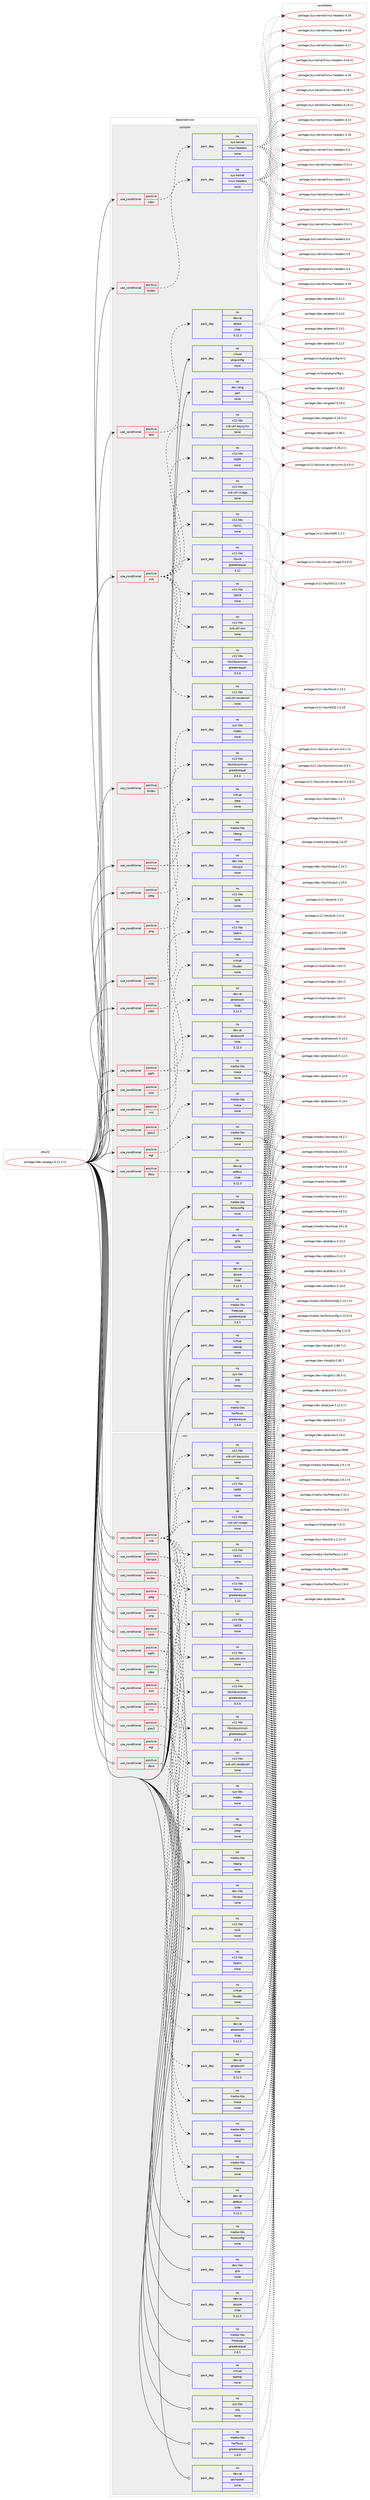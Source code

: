 digraph prolog {

# *************
# Graph options
# *************

newrank=true;
concentrate=true;
compound=true;
graph [rankdir=LR,fontname=Helvetica,fontsize=10,ranksep=1.5];#, ranksep=2.5, nodesep=0.2];
edge  [arrowhead=vee];
node  [fontname=Helvetica,fontsize=10];

# **********
# The ebuild
# **********

subgraph cluster_leftcol {
color=gray;
label=<<i>ebuild</i>>;
id [label="portage://dev-qt/qtgui-5.12.3-r1", color=red, width=4, href="../dev-qt/qtgui-5.12.3-r1.svg"];
}

# ****************
# The dependencies
# ****************

subgraph cluster_midcol {
color=gray;
label=<<i>dependencies</i>>;
subgraph cluster_compile {
fillcolor="#eeeeee";
style=filled;
label=<<i>compile</i>>;
subgraph cond102704 {
dependency414681 [label=<<TABLE BORDER="0" CELLBORDER="1" CELLSPACING="0" CELLPADDING="4"><TR><TD ROWSPAN="3" CELLPADDING="10">use_conditional</TD></TR><TR><TD>positive</TD></TR><TR><TD>dbus</TD></TR></TABLE>>, shape=none, color=red];
subgraph pack307098 {
dependency414682 [label=<<TABLE BORDER="0" CELLBORDER="1" CELLSPACING="0" CELLPADDING="4" WIDTH="220"><TR><TD ROWSPAN="6" CELLPADDING="30">pack_dep</TD></TR><TR><TD WIDTH="110">no</TD></TR><TR><TD>dev-qt</TD></TR><TR><TD>qtdbus</TD></TR><TR><TD>tilde</TD></TR><TR><TD>5.12.3</TD></TR></TABLE>>, shape=none, color=blue];
}
dependency414681:e -> dependency414682:w [weight=20,style="dashed",arrowhead="vee"];
}
id:e -> dependency414681:w [weight=20,style="solid",arrowhead="vee"];
subgraph cond102705 {
dependency414683 [label=<<TABLE BORDER="0" CELLBORDER="1" CELLSPACING="0" CELLPADDING="4"><TR><TD ROWSPAN="3" CELLPADDING="10">use_conditional</TD></TR><TR><TD>positive</TD></TR><TR><TD>egl</TD></TR></TABLE>>, shape=none, color=red];
subgraph pack307099 {
dependency414684 [label=<<TABLE BORDER="0" CELLBORDER="1" CELLSPACING="0" CELLPADDING="4" WIDTH="220"><TR><TD ROWSPAN="6" CELLPADDING="30">pack_dep</TD></TR><TR><TD WIDTH="110">no</TD></TR><TR><TD>media-libs</TD></TR><TR><TD>mesa</TD></TR><TR><TD>none</TD></TR><TR><TD></TD></TR></TABLE>>, shape=none, color=blue];
}
dependency414683:e -> dependency414684:w [weight=20,style="dashed",arrowhead="vee"];
}
id:e -> dependency414683:w [weight=20,style="solid",arrowhead="vee"];
subgraph cond102706 {
dependency414685 [label=<<TABLE BORDER="0" CELLBORDER="1" CELLSPACING="0" CELLPADDING="4"><TR><TD ROWSPAN="3" CELLPADDING="10">use_conditional</TD></TR><TR><TD>positive</TD></TR><TR><TD>eglfs</TD></TR></TABLE>>, shape=none, color=red];
subgraph pack307100 {
dependency414686 [label=<<TABLE BORDER="0" CELLBORDER="1" CELLSPACING="0" CELLPADDING="4" WIDTH="220"><TR><TD ROWSPAN="6" CELLPADDING="30">pack_dep</TD></TR><TR><TD WIDTH="110">no</TD></TR><TR><TD>media-libs</TD></TR><TR><TD>mesa</TD></TR><TR><TD>none</TD></TR><TR><TD></TD></TR></TABLE>>, shape=none, color=blue];
}
dependency414685:e -> dependency414686:w [weight=20,style="dashed",arrowhead="vee"];
subgraph pack307101 {
dependency414687 [label=<<TABLE BORDER="0" CELLBORDER="1" CELLSPACING="0" CELLPADDING="4" WIDTH="220"><TR><TD ROWSPAN="6" CELLPADDING="30">pack_dep</TD></TR><TR><TD WIDTH="110">no</TD></TR><TR><TD>x11-libs</TD></TR><TR><TD>libdrm</TD></TR><TR><TD>none</TD></TR><TR><TD></TD></TR></TABLE>>, shape=none, color=blue];
}
dependency414685:e -> dependency414687:w [weight=20,style="dashed",arrowhead="vee"];
}
id:e -> dependency414685:w [weight=20,style="solid",arrowhead="vee"];
subgraph cond102707 {
dependency414688 [label=<<TABLE BORDER="0" CELLBORDER="1" CELLSPACING="0" CELLPADDING="4"><TR><TD ROWSPAN="3" CELLPADDING="10">use_conditional</TD></TR><TR><TD>positive</TD></TR><TR><TD>evdev</TD></TR></TABLE>>, shape=none, color=red];
subgraph pack307102 {
dependency414689 [label=<<TABLE BORDER="0" CELLBORDER="1" CELLSPACING="0" CELLPADDING="4" WIDTH="220"><TR><TD ROWSPAN="6" CELLPADDING="30">pack_dep</TD></TR><TR><TD WIDTH="110">no</TD></TR><TR><TD>sys-kernel</TD></TR><TR><TD>linux-headers</TD></TR><TR><TD>none</TD></TR><TR><TD></TD></TR></TABLE>>, shape=none, color=blue];
}
dependency414688:e -> dependency414689:w [weight=20,style="dashed",arrowhead="vee"];
}
id:e -> dependency414688:w [weight=20,style="solid",arrowhead="vee"];
subgraph cond102708 {
dependency414690 [label=<<TABLE BORDER="0" CELLBORDER="1" CELLSPACING="0" CELLPADDING="4"><TR><TD ROWSPAN="3" CELLPADDING="10">use_conditional</TD></TR><TR><TD>positive</TD></TR><TR><TD>evdev</TD></TR></TABLE>>, shape=none, color=red];
subgraph pack307103 {
dependency414691 [label=<<TABLE BORDER="0" CELLBORDER="1" CELLSPACING="0" CELLPADDING="4" WIDTH="220"><TR><TD ROWSPAN="6" CELLPADDING="30">pack_dep</TD></TR><TR><TD WIDTH="110">no</TD></TR><TR><TD>sys-libs</TD></TR><TR><TD>mtdev</TD></TR><TR><TD>none</TD></TR><TR><TD></TD></TR></TABLE>>, shape=none, color=blue];
}
dependency414690:e -> dependency414691:w [weight=20,style="dashed",arrowhead="vee"];
}
id:e -> dependency414690:w [weight=20,style="solid",arrowhead="vee"];
subgraph cond102709 {
dependency414692 [label=<<TABLE BORDER="0" CELLBORDER="1" CELLSPACING="0" CELLPADDING="4"><TR><TD ROWSPAN="3" CELLPADDING="10">use_conditional</TD></TR><TR><TD>positive</TD></TR><TR><TD>gles2</TD></TR></TABLE>>, shape=none, color=red];
subgraph pack307104 {
dependency414693 [label=<<TABLE BORDER="0" CELLBORDER="1" CELLSPACING="0" CELLPADDING="4" WIDTH="220"><TR><TD ROWSPAN="6" CELLPADDING="30">pack_dep</TD></TR><TR><TD WIDTH="110">no</TD></TR><TR><TD>media-libs</TD></TR><TR><TD>mesa</TD></TR><TR><TD>none</TD></TR><TR><TD></TD></TR></TABLE>>, shape=none, color=blue];
}
dependency414692:e -> dependency414693:w [weight=20,style="dashed",arrowhead="vee"];
}
id:e -> dependency414692:w [weight=20,style="solid",arrowhead="vee"];
subgraph cond102710 {
dependency414694 [label=<<TABLE BORDER="0" CELLBORDER="1" CELLSPACING="0" CELLPADDING="4"><TR><TD ROWSPAN="3" CELLPADDING="10">use_conditional</TD></TR><TR><TD>positive</TD></TR><TR><TD>jpeg</TD></TR></TABLE>>, shape=none, color=red];
subgraph pack307105 {
dependency414695 [label=<<TABLE BORDER="0" CELLBORDER="1" CELLSPACING="0" CELLPADDING="4" WIDTH="220"><TR><TD ROWSPAN="6" CELLPADDING="30">pack_dep</TD></TR><TR><TD WIDTH="110">no</TD></TR><TR><TD>virtual</TD></TR><TR><TD>jpeg</TD></TR><TR><TD>none</TD></TR><TR><TD></TD></TR></TABLE>>, shape=none, color=blue];
}
dependency414694:e -> dependency414695:w [weight=20,style="dashed",arrowhead="vee"];
}
id:e -> dependency414694:w [weight=20,style="solid",arrowhead="vee"];
subgraph cond102711 {
dependency414696 [label=<<TABLE BORDER="0" CELLBORDER="1" CELLSPACING="0" CELLPADDING="4"><TR><TD ROWSPAN="3" CELLPADDING="10">use_conditional</TD></TR><TR><TD>positive</TD></TR><TR><TD>libinput</TD></TR></TABLE>>, shape=none, color=red];
subgraph pack307106 {
dependency414697 [label=<<TABLE BORDER="0" CELLBORDER="1" CELLSPACING="0" CELLPADDING="4" WIDTH="220"><TR><TD ROWSPAN="6" CELLPADDING="30">pack_dep</TD></TR><TR><TD WIDTH="110">no</TD></TR><TR><TD>dev-libs</TD></TR><TR><TD>libinput</TD></TR><TR><TD>none</TD></TR><TR><TD></TD></TR></TABLE>>, shape=none, color=blue];
}
dependency414696:e -> dependency414697:w [weight=20,style="dashed",arrowhead="vee"];
subgraph pack307107 {
dependency414698 [label=<<TABLE BORDER="0" CELLBORDER="1" CELLSPACING="0" CELLPADDING="4" WIDTH="220"><TR><TD ROWSPAN="6" CELLPADDING="30">pack_dep</TD></TR><TR><TD WIDTH="110">no</TD></TR><TR><TD>x11-libs</TD></TR><TR><TD>libxkbcommon</TD></TR><TR><TD>greaterequal</TD></TR><TR><TD>0.5.0</TD></TR></TABLE>>, shape=none, color=blue];
}
dependency414696:e -> dependency414698:w [weight=20,style="dashed",arrowhead="vee"];
}
id:e -> dependency414696:w [weight=20,style="solid",arrowhead="vee"];
subgraph cond102712 {
dependency414699 [label=<<TABLE BORDER="0" CELLBORDER="1" CELLSPACING="0" CELLPADDING="4"><TR><TD ROWSPAN="3" CELLPADDING="10">use_conditional</TD></TR><TR><TD>positive</TD></TR><TR><TD>png</TD></TR></TABLE>>, shape=none, color=red];
subgraph pack307108 {
dependency414700 [label=<<TABLE BORDER="0" CELLBORDER="1" CELLSPACING="0" CELLPADDING="4" WIDTH="220"><TR><TD ROWSPAN="6" CELLPADDING="30">pack_dep</TD></TR><TR><TD WIDTH="110">no</TD></TR><TR><TD>media-libs</TD></TR><TR><TD>libpng</TD></TR><TR><TD>none</TD></TR><TR><TD></TD></TR></TABLE>>, shape=none, color=blue];
}
dependency414699:e -> dependency414700:w [weight=20,style="dashed",arrowhead="vee"];
}
id:e -> dependency414699:w [weight=20,style="solid",arrowhead="vee"];
subgraph cond102713 {
dependency414701 [label=<<TABLE BORDER="0" CELLBORDER="1" CELLSPACING="0" CELLPADDING="4"><TR><TD ROWSPAN="3" CELLPADDING="10">use_conditional</TD></TR><TR><TD>positive</TD></TR><TR><TD>test</TD></TR></TABLE>>, shape=none, color=red];
subgraph pack307109 {
dependency414702 [label=<<TABLE BORDER="0" CELLBORDER="1" CELLSPACING="0" CELLPADDING="4" WIDTH="220"><TR><TD ROWSPAN="6" CELLPADDING="30">pack_dep</TD></TR><TR><TD WIDTH="110">no</TD></TR><TR><TD>dev-qt</TD></TR><TR><TD>qttest</TD></TR><TR><TD>tilde</TD></TR><TR><TD>5.12.3</TD></TR></TABLE>>, shape=none, color=blue];
}
dependency414701:e -> dependency414702:w [weight=20,style="dashed",arrowhead="vee"];
}
id:e -> dependency414701:w [weight=20,style="solid",arrowhead="vee"];
subgraph cond102714 {
dependency414703 [label=<<TABLE BORDER="0" CELLBORDER="1" CELLSPACING="0" CELLPADDING="4"><TR><TD ROWSPAN="3" CELLPADDING="10">use_conditional</TD></TR><TR><TD>positive</TD></TR><TR><TD>tslib</TD></TR></TABLE>>, shape=none, color=red];
subgraph pack307110 {
dependency414704 [label=<<TABLE BORDER="0" CELLBORDER="1" CELLSPACING="0" CELLPADDING="4" WIDTH="220"><TR><TD ROWSPAN="6" CELLPADDING="30">pack_dep</TD></TR><TR><TD WIDTH="110">no</TD></TR><TR><TD>x11-libs</TD></TR><TR><TD>tslib</TD></TR><TR><TD>none</TD></TR><TR><TD></TD></TR></TABLE>>, shape=none, color=blue];
}
dependency414703:e -> dependency414704:w [weight=20,style="dashed",arrowhead="vee"];
}
id:e -> dependency414703:w [weight=20,style="solid",arrowhead="vee"];
subgraph cond102715 {
dependency414705 [label=<<TABLE BORDER="0" CELLBORDER="1" CELLSPACING="0" CELLPADDING="4"><TR><TD ROWSPAN="3" CELLPADDING="10">use_conditional</TD></TR><TR><TD>positive</TD></TR><TR><TD>tuio</TD></TR></TABLE>>, shape=none, color=red];
subgraph pack307111 {
dependency414706 [label=<<TABLE BORDER="0" CELLBORDER="1" CELLSPACING="0" CELLPADDING="4" WIDTH="220"><TR><TD ROWSPAN="6" CELLPADDING="30">pack_dep</TD></TR><TR><TD WIDTH="110">no</TD></TR><TR><TD>dev-qt</TD></TR><TR><TD>qtnetwork</TD></TR><TR><TD>tilde</TD></TR><TR><TD>5.12.3</TD></TR></TABLE>>, shape=none, color=blue];
}
dependency414705:e -> dependency414706:w [weight=20,style="dashed",arrowhead="vee"];
}
id:e -> dependency414705:w [weight=20,style="solid",arrowhead="vee"];
subgraph cond102716 {
dependency414707 [label=<<TABLE BORDER="0" CELLBORDER="1" CELLSPACING="0" CELLPADDING="4"><TR><TD ROWSPAN="3" CELLPADDING="10">use_conditional</TD></TR><TR><TD>positive</TD></TR><TR><TD>udev</TD></TR></TABLE>>, shape=none, color=red];
subgraph pack307112 {
dependency414708 [label=<<TABLE BORDER="0" CELLBORDER="1" CELLSPACING="0" CELLPADDING="4" WIDTH="220"><TR><TD ROWSPAN="6" CELLPADDING="30">pack_dep</TD></TR><TR><TD WIDTH="110">no</TD></TR><TR><TD>sys-kernel</TD></TR><TR><TD>linux-headers</TD></TR><TR><TD>none</TD></TR><TR><TD></TD></TR></TABLE>>, shape=none, color=blue];
}
dependency414707:e -> dependency414708:w [weight=20,style="dashed",arrowhead="vee"];
}
id:e -> dependency414707:w [weight=20,style="solid",arrowhead="vee"];
subgraph cond102717 {
dependency414709 [label=<<TABLE BORDER="0" CELLBORDER="1" CELLSPACING="0" CELLPADDING="4"><TR><TD ROWSPAN="3" CELLPADDING="10">use_conditional</TD></TR><TR><TD>positive</TD></TR><TR><TD>udev</TD></TR></TABLE>>, shape=none, color=red];
subgraph pack307113 {
dependency414710 [label=<<TABLE BORDER="0" CELLBORDER="1" CELLSPACING="0" CELLPADDING="4" WIDTH="220"><TR><TD ROWSPAN="6" CELLPADDING="30">pack_dep</TD></TR><TR><TD WIDTH="110">no</TD></TR><TR><TD>virtual</TD></TR><TR><TD>libudev</TD></TR><TR><TD>none</TD></TR><TR><TD></TD></TR></TABLE>>, shape=none, color=blue];
}
dependency414709:e -> dependency414710:w [weight=20,style="dashed",arrowhead="vee"];
}
id:e -> dependency414709:w [weight=20,style="solid",arrowhead="vee"];
subgraph cond102718 {
dependency414711 [label=<<TABLE BORDER="0" CELLBORDER="1" CELLSPACING="0" CELLPADDING="4"><TR><TD ROWSPAN="3" CELLPADDING="10">use_conditional</TD></TR><TR><TD>positive</TD></TR><TR><TD>vnc</TD></TR></TABLE>>, shape=none, color=red];
subgraph pack307114 {
dependency414712 [label=<<TABLE BORDER="0" CELLBORDER="1" CELLSPACING="0" CELLPADDING="4" WIDTH="220"><TR><TD ROWSPAN="6" CELLPADDING="30">pack_dep</TD></TR><TR><TD WIDTH="110">no</TD></TR><TR><TD>dev-qt</TD></TR><TR><TD>qtnetwork</TD></TR><TR><TD>tilde</TD></TR><TR><TD>5.12.3</TD></TR></TABLE>>, shape=none, color=blue];
}
dependency414711:e -> dependency414712:w [weight=20,style="dashed",arrowhead="vee"];
}
id:e -> dependency414711:w [weight=20,style="solid",arrowhead="vee"];
subgraph cond102719 {
dependency414713 [label=<<TABLE BORDER="0" CELLBORDER="1" CELLSPACING="0" CELLPADDING="4"><TR><TD ROWSPAN="3" CELLPADDING="10">use_conditional</TD></TR><TR><TD>positive</TD></TR><TR><TD>xcb</TD></TR></TABLE>>, shape=none, color=red];
subgraph pack307115 {
dependency414714 [label=<<TABLE BORDER="0" CELLBORDER="1" CELLSPACING="0" CELLPADDING="4" WIDTH="220"><TR><TD ROWSPAN="6" CELLPADDING="30">pack_dep</TD></TR><TR><TD WIDTH="110">no</TD></TR><TR><TD>x11-libs</TD></TR><TR><TD>libICE</TD></TR><TR><TD>none</TD></TR><TR><TD></TD></TR></TABLE>>, shape=none, color=blue];
}
dependency414713:e -> dependency414714:w [weight=20,style="dashed",arrowhead="vee"];
subgraph pack307116 {
dependency414715 [label=<<TABLE BORDER="0" CELLBORDER="1" CELLSPACING="0" CELLPADDING="4" WIDTH="220"><TR><TD ROWSPAN="6" CELLPADDING="30">pack_dep</TD></TR><TR><TD WIDTH="110">no</TD></TR><TR><TD>x11-libs</TD></TR><TR><TD>libSM</TD></TR><TR><TD>none</TD></TR><TR><TD></TD></TR></TABLE>>, shape=none, color=blue];
}
dependency414713:e -> dependency414715:w [weight=20,style="dashed",arrowhead="vee"];
subgraph pack307117 {
dependency414716 [label=<<TABLE BORDER="0" CELLBORDER="1" CELLSPACING="0" CELLPADDING="4" WIDTH="220"><TR><TD ROWSPAN="6" CELLPADDING="30">pack_dep</TD></TR><TR><TD WIDTH="110">no</TD></TR><TR><TD>x11-libs</TD></TR><TR><TD>libX11</TD></TR><TR><TD>none</TD></TR><TR><TD></TD></TR></TABLE>>, shape=none, color=blue];
}
dependency414713:e -> dependency414716:w [weight=20,style="dashed",arrowhead="vee"];
subgraph pack307118 {
dependency414717 [label=<<TABLE BORDER="0" CELLBORDER="1" CELLSPACING="0" CELLPADDING="4" WIDTH="220"><TR><TD ROWSPAN="6" CELLPADDING="30">pack_dep</TD></TR><TR><TD WIDTH="110">no</TD></TR><TR><TD>x11-libs</TD></TR><TR><TD>libxcb</TD></TR><TR><TD>greaterequal</TD></TR><TR><TD>1.12</TD></TR></TABLE>>, shape=none, color=blue];
}
dependency414713:e -> dependency414717:w [weight=20,style="dashed",arrowhead="vee"];
subgraph pack307119 {
dependency414718 [label=<<TABLE BORDER="0" CELLBORDER="1" CELLSPACING="0" CELLPADDING="4" WIDTH="220"><TR><TD ROWSPAN="6" CELLPADDING="30">pack_dep</TD></TR><TR><TD WIDTH="110">no</TD></TR><TR><TD>x11-libs</TD></TR><TR><TD>libxkbcommon</TD></TR><TR><TD>greaterequal</TD></TR><TR><TD>0.5.0</TD></TR></TABLE>>, shape=none, color=blue];
}
dependency414713:e -> dependency414718:w [weight=20,style="dashed",arrowhead="vee"];
subgraph pack307120 {
dependency414719 [label=<<TABLE BORDER="0" CELLBORDER="1" CELLSPACING="0" CELLPADDING="4" WIDTH="220"><TR><TD ROWSPAN="6" CELLPADDING="30">pack_dep</TD></TR><TR><TD WIDTH="110">no</TD></TR><TR><TD>x11-libs</TD></TR><TR><TD>xcb-util-image</TD></TR><TR><TD>none</TD></TR><TR><TD></TD></TR></TABLE>>, shape=none, color=blue];
}
dependency414713:e -> dependency414719:w [weight=20,style="dashed",arrowhead="vee"];
subgraph pack307121 {
dependency414720 [label=<<TABLE BORDER="0" CELLBORDER="1" CELLSPACING="0" CELLPADDING="4" WIDTH="220"><TR><TD ROWSPAN="6" CELLPADDING="30">pack_dep</TD></TR><TR><TD WIDTH="110">no</TD></TR><TR><TD>x11-libs</TD></TR><TR><TD>xcb-util-keysyms</TD></TR><TR><TD>none</TD></TR><TR><TD></TD></TR></TABLE>>, shape=none, color=blue];
}
dependency414713:e -> dependency414720:w [weight=20,style="dashed",arrowhead="vee"];
subgraph pack307122 {
dependency414721 [label=<<TABLE BORDER="0" CELLBORDER="1" CELLSPACING="0" CELLPADDING="4" WIDTH="220"><TR><TD ROWSPAN="6" CELLPADDING="30">pack_dep</TD></TR><TR><TD WIDTH="110">no</TD></TR><TR><TD>x11-libs</TD></TR><TR><TD>xcb-util-renderutil</TD></TR><TR><TD>none</TD></TR><TR><TD></TD></TR></TABLE>>, shape=none, color=blue];
}
dependency414713:e -> dependency414721:w [weight=20,style="dashed",arrowhead="vee"];
subgraph pack307123 {
dependency414722 [label=<<TABLE BORDER="0" CELLBORDER="1" CELLSPACING="0" CELLPADDING="4" WIDTH="220"><TR><TD ROWSPAN="6" CELLPADDING="30">pack_dep</TD></TR><TR><TD WIDTH="110">no</TD></TR><TR><TD>x11-libs</TD></TR><TR><TD>xcb-util-wm</TD></TR><TR><TD>none</TD></TR><TR><TD></TD></TR></TABLE>>, shape=none, color=blue];
}
dependency414713:e -> dependency414722:w [weight=20,style="dashed",arrowhead="vee"];
}
id:e -> dependency414713:w [weight=20,style="solid",arrowhead="vee"];
subgraph pack307124 {
dependency414723 [label=<<TABLE BORDER="0" CELLBORDER="1" CELLSPACING="0" CELLPADDING="4" WIDTH="220"><TR><TD ROWSPAN="6" CELLPADDING="30">pack_dep</TD></TR><TR><TD WIDTH="110">no</TD></TR><TR><TD>dev-lang</TD></TR><TR><TD>perl</TD></TR><TR><TD>none</TD></TR><TR><TD></TD></TR></TABLE>>, shape=none, color=blue];
}
id:e -> dependency414723:w [weight=20,style="solid",arrowhead="vee"];
subgraph pack307125 {
dependency414724 [label=<<TABLE BORDER="0" CELLBORDER="1" CELLSPACING="0" CELLPADDING="4" WIDTH="220"><TR><TD ROWSPAN="6" CELLPADDING="30">pack_dep</TD></TR><TR><TD WIDTH="110">no</TD></TR><TR><TD>dev-libs</TD></TR><TR><TD>glib</TD></TR><TR><TD>none</TD></TR><TR><TD></TD></TR></TABLE>>, shape=none, color=blue];
}
id:e -> dependency414724:w [weight=20,style="solid",arrowhead="vee"];
subgraph pack307126 {
dependency414725 [label=<<TABLE BORDER="0" CELLBORDER="1" CELLSPACING="0" CELLPADDING="4" WIDTH="220"><TR><TD ROWSPAN="6" CELLPADDING="30">pack_dep</TD></TR><TR><TD WIDTH="110">no</TD></TR><TR><TD>dev-qt</TD></TR><TR><TD>qtcore</TD></TR><TR><TD>tilde</TD></TR><TR><TD>5.12.3</TD></TR></TABLE>>, shape=none, color=blue];
}
id:e -> dependency414725:w [weight=20,style="solid",arrowhead="vee"];
subgraph pack307127 {
dependency414726 [label=<<TABLE BORDER="0" CELLBORDER="1" CELLSPACING="0" CELLPADDING="4" WIDTH="220"><TR><TD ROWSPAN="6" CELLPADDING="30">pack_dep</TD></TR><TR><TD WIDTH="110">no</TD></TR><TR><TD>media-libs</TD></TR><TR><TD>fontconfig</TD></TR><TR><TD>none</TD></TR><TR><TD></TD></TR></TABLE>>, shape=none, color=blue];
}
id:e -> dependency414726:w [weight=20,style="solid",arrowhead="vee"];
subgraph pack307128 {
dependency414727 [label=<<TABLE BORDER="0" CELLBORDER="1" CELLSPACING="0" CELLPADDING="4" WIDTH="220"><TR><TD ROWSPAN="6" CELLPADDING="30">pack_dep</TD></TR><TR><TD WIDTH="110">no</TD></TR><TR><TD>media-libs</TD></TR><TR><TD>freetype</TD></TR><TR><TD>greaterequal</TD></TR><TR><TD>2.6.1</TD></TR></TABLE>>, shape=none, color=blue];
}
id:e -> dependency414727:w [weight=20,style="solid",arrowhead="vee"];
subgraph pack307129 {
dependency414728 [label=<<TABLE BORDER="0" CELLBORDER="1" CELLSPACING="0" CELLPADDING="4" WIDTH="220"><TR><TD ROWSPAN="6" CELLPADDING="30">pack_dep</TD></TR><TR><TD WIDTH="110">no</TD></TR><TR><TD>media-libs</TD></TR><TR><TD>harfbuzz</TD></TR><TR><TD>greaterequal</TD></TR><TR><TD>1.6.0</TD></TR></TABLE>>, shape=none, color=blue];
}
id:e -> dependency414728:w [weight=20,style="solid",arrowhead="vee"];
subgraph pack307130 {
dependency414729 [label=<<TABLE BORDER="0" CELLBORDER="1" CELLSPACING="0" CELLPADDING="4" WIDTH="220"><TR><TD ROWSPAN="6" CELLPADDING="30">pack_dep</TD></TR><TR><TD WIDTH="110">no</TD></TR><TR><TD>sys-libs</TD></TR><TR><TD>zlib</TD></TR><TR><TD>none</TD></TR><TR><TD></TD></TR></TABLE>>, shape=none, color=blue];
}
id:e -> dependency414729:w [weight=20,style="solid",arrowhead="vee"];
subgraph pack307131 {
dependency414730 [label=<<TABLE BORDER="0" CELLBORDER="1" CELLSPACING="0" CELLPADDING="4" WIDTH="220"><TR><TD ROWSPAN="6" CELLPADDING="30">pack_dep</TD></TR><TR><TD WIDTH="110">no</TD></TR><TR><TD>virtual</TD></TR><TR><TD>opengl</TD></TR><TR><TD>none</TD></TR><TR><TD></TD></TR></TABLE>>, shape=none, color=blue];
}
id:e -> dependency414730:w [weight=20,style="solid",arrowhead="vee"];
subgraph pack307132 {
dependency414731 [label=<<TABLE BORDER="0" CELLBORDER="1" CELLSPACING="0" CELLPADDING="4" WIDTH="220"><TR><TD ROWSPAN="6" CELLPADDING="30">pack_dep</TD></TR><TR><TD WIDTH="110">no</TD></TR><TR><TD>virtual</TD></TR><TR><TD>pkgconfig</TD></TR><TR><TD>none</TD></TR><TR><TD></TD></TR></TABLE>>, shape=none, color=blue];
}
id:e -> dependency414731:w [weight=20,style="solid",arrowhead="vee"];
}
subgraph cluster_compileandrun {
fillcolor="#eeeeee";
style=filled;
label=<<i>compile and run</i>>;
}
subgraph cluster_run {
fillcolor="#eeeeee";
style=filled;
label=<<i>run</i>>;
subgraph cond102720 {
dependency414732 [label=<<TABLE BORDER="0" CELLBORDER="1" CELLSPACING="0" CELLPADDING="4"><TR><TD ROWSPAN="3" CELLPADDING="10">use_conditional</TD></TR><TR><TD>positive</TD></TR><TR><TD>dbus</TD></TR></TABLE>>, shape=none, color=red];
subgraph pack307133 {
dependency414733 [label=<<TABLE BORDER="0" CELLBORDER="1" CELLSPACING="0" CELLPADDING="4" WIDTH="220"><TR><TD ROWSPAN="6" CELLPADDING="30">pack_dep</TD></TR><TR><TD WIDTH="110">no</TD></TR><TR><TD>dev-qt</TD></TR><TR><TD>qtdbus</TD></TR><TR><TD>tilde</TD></TR><TR><TD>5.12.3</TD></TR></TABLE>>, shape=none, color=blue];
}
dependency414732:e -> dependency414733:w [weight=20,style="dashed",arrowhead="vee"];
}
id:e -> dependency414732:w [weight=20,style="solid",arrowhead="odot"];
subgraph cond102721 {
dependency414734 [label=<<TABLE BORDER="0" CELLBORDER="1" CELLSPACING="0" CELLPADDING="4"><TR><TD ROWSPAN="3" CELLPADDING="10">use_conditional</TD></TR><TR><TD>positive</TD></TR><TR><TD>egl</TD></TR></TABLE>>, shape=none, color=red];
subgraph pack307134 {
dependency414735 [label=<<TABLE BORDER="0" CELLBORDER="1" CELLSPACING="0" CELLPADDING="4" WIDTH="220"><TR><TD ROWSPAN="6" CELLPADDING="30">pack_dep</TD></TR><TR><TD WIDTH="110">no</TD></TR><TR><TD>media-libs</TD></TR><TR><TD>mesa</TD></TR><TR><TD>none</TD></TR><TR><TD></TD></TR></TABLE>>, shape=none, color=blue];
}
dependency414734:e -> dependency414735:w [weight=20,style="dashed",arrowhead="vee"];
}
id:e -> dependency414734:w [weight=20,style="solid",arrowhead="odot"];
subgraph cond102722 {
dependency414736 [label=<<TABLE BORDER="0" CELLBORDER="1" CELLSPACING="0" CELLPADDING="4"><TR><TD ROWSPAN="3" CELLPADDING="10">use_conditional</TD></TR><TR><TD>positive</TD></TR><TR><TD>eglfs</TD></TR></TABLE>>, shape=none, color=red];
subgraph pack307135 {
dependency414737 [label=<<TABLE BORDER="0" CELLBORDER="1" CELLSPACING="0" CELLPADDING="4" WIDTH="220"><TR><TD ROWSPAN="6" CELLPADDING="30">pack_dep</TD></TR><TR><TD WIDTH="110">no</TD></TR><TR><TD>media-libs</TD></TR><TR><TD>mesa</TD></TR><TR><TD>none</TD></TR><TR><TD></TD></TR></TABLE>>, shape=none, color=blue];
}
dependency414736:e -> dependency414737:w [weight=20,style="dashed",arrowhead="vee"];
subgraph pack307136 {
dependency414738 [label=<<TABLE BORDER="0" CELLBORDER="1" CELLSPACING="0" CELLPADDING="4" WIDTH="220"><TR><TD ROWSPAN="6" CELLPADDING="30">pack_dep</TD></TR><TR><TD WIDTH="110">no</TD></TR><TR><TD>x11-libs</TD></TR><TR><TD>libdrm</TD></TR><TR><TD>none</TD></TR><TR><TD></TD></TR></TABLE>>, shape=none, color=blue];
}
dependency414736:e -> dependency414738:w [weight=20,style="dashed",arrowhead="vee"];
}
id:e -> dependency414736:w [weight=20,style="solid",arrowhead="odot"];
subgraph cond102723 {
dependency414739 [label=<<TABLE BORDER="0" CELLBORDER="1" CELLSPACING="0" CELLPADDING="4"><TR><TD ROWSPAN="3" CELLPADDING="10">use_conditional</TD></TR><TR><TD>positive</TD></TR><TR><TD>evdev</TD></TR></TABLE>>, shape=none, color=red];
subgraph pack307137 {
dependency414740 [label=<<TABLE BORDER="0" CELLBORDER="1" CELLSPACING="0" CELLPADDING="4" WIDTH="220"><TR><TD ROWSPAN="6" CELLPADDING="30">pack_dep</TD></TR><TR><TD WIDTH="110">no</TD></TR><TR><TD>sys-libs</TD></TR><TR><TD>mtdev</TD></TR><TR><TD>none</TD></TR><TR><TD></TD></TR></TABLE>>, shape=none, color=blue];
}
dependency414739:e -> dependency414740:w [weight=20,style="dashed",arrowhead="vee"];
}
id:e -> dependency414739:w [weight=20,style="solid",arrowhead="odot"];
subgraph cond102724 {
dependency414741 [label=<<TABLE BORDER="0" CELLBORDER="1" CELLSPACING="0" CELLPADDING="4"><TR><TD ROWSPAN="3" CELLPADDING="10">use_conditional</TD></TR><TR><TD>positive</TD></TR><TR><TD>gles2</TD></TR></TABLE>>, shape=none, color=red];
subgraph pack307138 {
dependency414742 [label=<<TABLE BORDER="0" CELLBORDER="1" CELLSPACING="0" CELLPADDING="4" WIDTH="220"><TR><TD ROWSPAN="6" CELLPADDING="30">pack_dep</TD></TR><TR><TD WIDTH="110">no</TD></TR><TR><TD>media-libs</TD></TR><TR><TD>mesa</TD></TR><TR><TD>none</TD></TR><TR><TD></TD></TR></TABLE>>, shape=none, color=blue];
}
dependency414741:e -> dependency414742:w [weight=20,style="dashed",arrowhead="vee"];
}
id:e -> dependency414741:w [weight=20,style="solid",arrowhead="odot"];
subgraph cond102725 {
dependency414743 [label=<<TABLE BORDER="0" CELLBORDER="1" CELLSPACING="0" CELLPADDING="4"><TR><TD ROWSPAN="3" CELLPADDING="10">use_conditional</TD></TR><TR><TD>positive</TD></TR><TR><TD>jpeg</TD></TR></TABLE>>, shape=none, color=red];
subgraph pack307139 {
dependency414744 [label=<<TABLE BORDER="0" CELLBORDER="1" CELLSPACING="0" CELLPADDING="4" WIDTH="220"><TR><TD ROWSPAN="6" CELLPADDING="30">pack_dep</TD></TR><TR><TD WIDTH="110">no</TD></TR><TR><TD>virtual</TD></TR><TR><TD>jpeg</TD></TR><TR><TD>none</TD></TR><TR><TD></TD></TR></TABLE>>, shape=none, color=blue];
}
dependency414743:e -> dependency414744:w [weight=20,style="dashed",arrowhead="vee"];
}
id:e -> dependency414743:w [weight=20,style="solid",arrowhead="odot"];
subgraph cond102726 {
dependency414745 [label=<<TABLE BORDER="0" CELLBORDER="1" CELLSPACING="0" CELLPADDING="4"><TR><TD ROWSPAN="3" CELLPADDING="10">use_conditional</TD></TR><TR><TD>positive</TD></TR><TR><TD>libinput</TD></TR></TABLE>>, shape=none, color=red];
subgraph pack307140 {
dependency414746 [label=<<TABLE BORDER="0" CELLBORDER="1" CELLSPACING="0" CELLPADDING="4" WIDTH="220"><TR><TD ROWSPAN="6" CELLPADDING="30">pack_dep</TD></TR><TR><TD WIDTH="110">no</TD></TR><TR><TD>dev-libs</TD></TR><TR><TD>libinput</TD></TR><TR><TD>none</TD></TR><TR><TD></TD></TR></TABLE>>, shape=none, color=blue];
}
dependency414745:e -> dependency414746:w [weight=20,style="dashed",arrowhead="vee"];
subgraph pack307141 {
dependency414747 [label=<<TABLE BORDER="0" CELLBORDER="1" CELLSPACING="0" CELLPADDING="4" WIDTH="220"><TR><TD ROWSPAN="6" CELLPADDING="30">pack_dep</TD></TR><TR><TD WIDTH="110">no</TD></TR><TR><TD>x11-libs</TD></TR><TR><TD>libxkbcommon</TD></TR><TR><TD>greaterequal</TD></TR><TR><TD>0.5.0</TD></TR></TABLE>>, shape=none, color=blue];
}
dependency414745:e -> dependency414747:w [weight=20,style="dashed",arrowhead="vee"];
}
id:e -> dependency414745:w [weight=20,style="solid",arrowhead="odot"];
subgraph cond102727 {
dependency414748 [label=<<TABLE BORDER="0" CELLBORDER="1" CELLSPACING="0" CELLPADDING="4"><TR><TD ROWSPAN="3" CELLPADDING="10">use_conditional</TD></TR><TR><TD>positive</TD></TR><TR><TD>png</TD></TR></TABLE>>, shape=none, color=red];
subgraph pack307142 {
dependency414749 [label=<<TABLE BORDER="0" CELLBORDER="1" CELLSPACING="0" CELLPADDING="4" WIDTH="220"><TR><TD ROWSPAN="6" CELLPADDING="30">pack_dep</TD></TR><TR><TD WIDTH="110">no</TD></TR><TR><TD>media-libs</TD></TR><TR><TD>libpng</TD></TR><TR><TD>none</TD></TR><TR><TD></TD></TR></TABLE>>, shape=none, color=blue];
}
dependency414748:e -> dependency414749:w [weight=20,style="dashed",arrowhead="vee"];
}
id:e -> dependency414748:w [weight=20,style="solid",arrowhead="odot"];
subgraph cond102728 {
dependency414750 [label=<<TABLE BORDER="0" CELLBORDER="1" CELLSPACING="0" CELLPADDING="4"><TR><TD ROWSPAN="3" CELLPADDING="10">use_conditional</TD></TR><TR><TD>positive</TD></TR><TR><TD>tslib</TD></TR></TABLE>>, shape=none, color=red];
subgraph pack307143 {
dependency414751 [label=<<TABLE BORDER="0" CELLBORDER="1" CELLSPACING="0" CELLPADDING="4" WIDTH="220"><TR><TD ROWSPAN="6" CELLPADDING="30">pack_dep</TD></TR><TR><TD WIDTH="110">no</TD></TR><TR><TD>x11-libs</TD></TR><TR><TD>tslib</TD></TR><TR><TD>none</TD></TR><TR><TD></TD></TR></TABLE>>, shape=none, color=blue];
}
dependency414750:e -> dependency414751:w [weight=20,style="dashed",arrowhead="vee"];
}
id:e -> dependency414750:w [weight=20,style="solid",arrowhead="odot"];
subgraph cond102729 {
dependency414752 [label=<<TABLE BORDER="0" CELLBORDER="1" CELLSPACING="0" CELLPADDING="4"><TR><TD ROWSPAN="3" CELLPADDING="10">use_conditional</TD></TR><TR><TD>positive</TD></TR><TR><TD>tuio</TD></TR></TABLE>>, shape=none, color=red];
subgraph pack307144 {
dependency414753 [label=<<TABLE BORDER="0" CELLBORDER="1" CELLSPACING="0" CELLPADDING="4" WIDTH="220"><TR><TD ROWSPAN="6" CELLPADDING="30">pack_dep</TD></TR><TR><TD WIDTH="110">no</TD></TR><TR><TD>dev-qt</TD></TR><TR><TD>qtnetwork</TD></TR><TR><TD>tilde</TD></TR><TR><TD>5.12.3</TD></TR></TABLE>>, shape=none, color=blue];
}
dependency414752:e -> dependency414753:w [weight=20,style="dashed",arrowhead="vee"];
}
id:e -> dependency414752:w [weight=20,style="solid",arrowhead="odot"];
subgraph cond102730 {
dependency414754 [label=<<TABLE BORDER="0" CELLBORDER="1" CELLSPACING="0" CELLPADDING="4"><TR><TD ROWSPAN="3" CELLPADDING="10">use_conditional</TD></TR><TR><TD>positive</TD></TR><TR><TD>udev</TD></TR></TABLE>>, shape=none, color=red];
subgraph pack307145 {
dependency414755 [label=<<TABLE BORDER="0" CELLBORDER="1" CELLSPACING="0" CELLPADDING="4" WIDTH="220"><TR><TD ROWSPAN="6" CELLPADDING="30">pack_dep</TD></TR><TR><TD WIDTH="110">no</TD></TR><TR><TD>virtual</TD></TR><TR><TD>libudev</TD></TR><TR><TD>none</TD></TR><TR><TD></TD></TR></TABLE>>, shape=none, color=blue];
}
dependency414754:e -> dependency414755:w [weight=20,style="dashed",arrowhead="vee"];
}
id:e -> dependency414754:w [weight=20,style="solid",arrowhead="odot"];
subgraph cond102731 {
dependency414756 [label=<<TABLE BORDER="0" CELLBORDER="1" CELLSPACING="0" CELLPADDING="4"><TR><TD ROWSPAN="3" CELLPADDING="10">use_conditional</TD></TR><TR><TD>positive</TD></TR><TR><TD>vnc</TD></TR></TABLE>>, shape=none, color=red];
subgraph pack307146 {
dependency414757 [label=<<TABLE BORDER="0" CELLBORDER="1" CELLSPACING="0" CELLPADDING="4" WIDTH="220"><TR><TD ROWSPAN="6" CELLPADDING="30">pack_dep</TD></TR><TR><TD WIDTH="110">no</TD></TR><TR><TD>dev-qt</TD></TR><TR><TD>qtnetwork</TD></TR><TR><TD>tilde</TD></TR><TR><TD>5.12.3</TD></TR></TABLE>>, shape=none, color=blue];
}
dependency414756:e -> dependency414757:w [weight=20,style="dashed",arrowhead="vee"];
}
id:e -> dependency414756:w [weight=20,style="solid",arrowhead="odot"];
subgraph cond102732 {
dependency414758 [label=<<TABLE BORDER="0" CELLBORDER="1" CELLSPACING="0" CELLPADDING="4"><TR><TD ROWSPAN="3" CELLPADDING="10">use_conditional</TD></TR><TR><TD>positive</TD></TR><TR><TD>xcb</TD></TR></TABLE>>, shape=none, color=red];
subgraph pack307147 {
dependency414759 [label=<<TABLE BORDER="0" CELLBORDER="1" CELLSPACING="0" CELLPADDING="4" WIDTH="220"><TR><TD ROWSPAN="6" CELLPADDING="30">pack_dep</TD></TR><TR><TD WIDTH="110">no</TD></TR><TR><TD>x11-libs</TD></TR><TR><TD>libICE</TD></TR><TR><TD>none</TD></TR><TR><TD></TD></TR></TABLE>>, shape=none, color=blue];
}
dependency414758:e -> dependency414759:w [weight=20,style="dashed",arrowhead="vee"];
subgraph pack307148 {
dependency414760 [label=<<TABLE BORDER="0" CELLBORDER="1" CELLSPACING="0" CELLPADDING="4" WIDTH="220"><TR><TD ROWSPAN="6" CELLPADDING="30">pack_dep</TD></TR><TR><TD WIDTH="110">no</TD></TR><TR><TD>x11-libs</TD></TR><TR><TD>libSM</TD></TR><TR><TD>none</TD></TR><TR><TD></TD></TR></TABLE>>, shape=none, color=blue];
}
dependency414758:e -> dependency414760:w [weight=20,style="dashed",arrowhead="vee"];
subgraph pack307149 {
dependency414761 [label=<<TABLE BORDER="0" CELLBORDER="1" CELLSPACING="0" CELLPADDING="4" WIDTH="220"><TR><TD ROWSPAN="6" CELLPADDING="30">pack_dep</TD></TR><TR><TD WIDTH="110">no</TD></TR><TR><TD>x11-libs</TD></TR><TR><TD>libX11</TD></TR><TR><TD>none</TD></TR><TR><TD></TD></TR></TABLE>>, shape=none, color=blue];
}
dependency414758:e -> dependency414761:w [weight=20,style="dashed",arrowhead="vee"];
subgraph pack307150 {
dependency414762 [label=<<TABLE BORDER="0" CELLBORDER="1" CELLSPACING="0" CELLPADDING="4" WIDTH="220"><TR><TD ROWSPAN="6" CELLPADDING="30">pack_dep</TD></TR><TR><TD WIDTH="110">no</TD></TR><TR><TD>x11-libs</TD></TR><TR><TD>libxcb</TD></TR><TR><TD>greaterequal</TD></TR><TR><TD>1.12</TD></TR></TABLE>>, shape=none, color=blue];
}
dependency414758:e -> dependency414762:w [weight=20,style="dashed",arrowhead="vee"];
subgraph pack307151 {
dependency414763 [label=<<TABLE BORDER="0" CELLBORDER="1" CELLSPACING="0" CELLPADDING="4" WIDTH="220"><TR><TD ROWSPAN="6" CELLPADDING="30">pack_dep</TD></TR><TR><TD WIDTH="110">no</TD></TR><TR><TD>x11-libs</TD></TR><TR><TD>libxkbcommon</TD></TR><TR><TD>greaterequal</TD></TR><TR><TD>0.5.0</TD></TR></TABLE>>, shape=none, color=blue];
}
dependency414758:e -> dependency414763:w [weight=20,style="dashed",arrowhead="vee"];
subgraph pack307152 {
dependency414764 [label=<<TABLE BORDER="0" CELLBORDER="1" CELLSPACING="0" CELLPADDING="4" WIDTH="220"><TR><TD ROWSPAN="6" CELLPADDING="30">pack_dep</TD></TR><TR><TD WIDTH="110">no</TD></TR><TR><TD>x11-libs</TD></TR><TR><TD>xcb-util-image</TD></TR><TR><TD>none</TD></TR><TR><TD></TD></TR></TABLE>>, shape=none, color=blue];
}
dependency414758:e -> dependency414764:w [weight=20,style="dashed",arrowhead="vee"];
subgraph pack307153 {
dependency414765 [label=<<TABLE BORDER="0" CELLBORDER="1" CELLSPACING="0" CELLPADDING="4" WIDTH="220"><TR><TD ROWSPAN="6" CELLPADDING="30">pack_dep</TD></TR><TR><TD WIDTH="110">no</TD></TR><TR><TD>x11-libs</TD></TR><TR><TD>xcb-util-keysyms</TD></TR><TR><TD>none</TD></TR><TR><TD></TD></TR></TABLE>>, shape=none, color=blue];
}
dependency414758:e -> dependency414765:w [weight=20,style="dashed",arrowhead="vee"];
subgraph pack307154 {
dependency414766 [label=<<TABLE BORDER="0" CELLBORDER="1" CELLSPACING="0" CELLPADDING="4" WIDTH="220"><TR><TD ROWSPAN="6" CELLPADDING="30">pack_dep</TD></TR><TR><TD WIDTH="110">no</TD></TR><TR><TD>x11-libs</TD></TR><TR><TD>xcb-util-renderutil</TD></TR><TR><TD>none</TD></TR><TR><TD></TD></TR></TABLE>>, shape=none, color=blue];
}
dependency414758:e -> dependency414766:w [weight=20,style="dashed",arrowhead="vee"];
subgraph pack307155 {
dependency414767 [label=<<TABLE BORDER="0" CELLBORDER="1" CELLSPACING="0" CELLPADDING="4" WIDTH="220"><TR><TD ROWSPAN="6" CELLPADDING="30">pack_dep</TD></TR><TR><TD WIDTH="110">no</TD></TR><TR><TD>x11-libs</TD></TR><TR><TD>xcb-util-wm</TD></TR><TR><TD>none</TD></TR><TR><TD></TD></TR></TABLE>>, shape=none, color=blue];
}
dependency414758:e -> dependency414767:w [weight=20,style="dashed",arrowhead="vee"];
}
id:e -> dependency414758:w [weight=20,style="solid",arrowhead="odot"];
subgraph pack307156 {
dependency414768 [label=<<TABLE BORDER="0" CELLBORDER="1" CELLSPACING="0" CELLPADDING="4" WIDTH="220"><TR><TD ROWSPAN="6" CELLPADDING="30">pack_dep</TD></TR><TR><TD WIDTH="110">no</TD></TR><TR><TD>dev-libs</TD></TR><TR><TD>glib</TD></TR><TR><TD>none</TD></TR><TR><TD></TD></TR></TABLE>>, shape=none, color=blue];
}
id:e -> dependency414768:w [weight=20,style="solid",arrowhead="odot"];
subgraph pack307157 {
dependency414769 [label=<<TABLE BORDER="0" CELLBORDER="1" CELLSPACING="0" CELLPADDING="4" WIDTH="220"><TR><TD ROWSPAN="6" CELLPADDING="30">pack_dep</TD></TR><TR><TD WIDTH="110">no</TD></TR><TR><TD>dev-qt</TD></TR><TR><TD>qtchooser</TD></TR><TR><TD>none</TD></TR><TR><TD></TD></TR></TABLE>>, shape=none, color=blue];
}
id:e -> dependency414769:w [weight=20,style="solid",arrowhead="odot"];
subgraph pack307158 {
dependency414770 [label=<<TABLE BORDER="0" CELLBORDER="1" CELLSPACING="0" CELLPADDING="4" WIDTH="220"><TR><TD ROWSPAN="6" CELLPADDING="30">pack_dep</TD></TR><TR><TD WIDTH="110">no</TD></TR><TR><TD>dev-qt</TD></TR><TR><TD>qtcore</TD></TR><TR><TD>tilde</TD></TR><TR><TD>5.12.3</TD></TR></TABLE>>, shape=none, color=blue];
}
id:e -> dependency414770:w [weight=20,style="solid",arrowhead="odot"];
subgraph pack307159 {
dependency414771 [label=<<TABLE BORDER="0" CELLBORDER="1" CELLSPACING="0" CELLPADDING="4" WIDTH="220"><TR><TD ROWSPAN="6" CELLPADDING="30">pack_dep</TD></TR><TR><TD WIDTH="110">no</TD></TR><TR><TD>media-libs</TD></TR><TR><TD>fontconfig</TD></TR><TR><TD>none</TD></TR><TR><TD></TD></TR></TABLE>>, shape=none, color=blue];
}
id:e -> dependency414771:w [weight=20,style="solid",arrowhead="odot"];
subgraph pack307160 {
dependency414772 [label=<<TABLE BORDER="0" CELLBORDER="1" CELLSPACING="0" CELLPADDING="4" WIDTH="220"><TR><TD ROWSPAN="6" CELLPADDING="30">pack_dep</TD></TR><TR><TD WIDTH="110">no</TD></TR><TR><TD>media-libs</TD></TR><TR><TD>freetype</TD></TR><TR><TD>greaterequal</TD></TR><TR><TD>2.6.1</TD></TR></TABLE>>, shape=none, color=blue];
}
id:e -> dependency414772:w [weight=20,style="solid",arrowhead="odot"];
subgraph pack307161 {
dependency414773 [label=<<TABLE BORDER="0" CELLBORDER="1" CELLSPACING="0" CELLPADDING="4" WIDTH="220"><TR><TD ROWSPAN="6" CELLPADDING="30">pack_dep</TD></TR><TR><TD WIDTH="110">no</TD></TR><TR><TD>media-libs</TD></TR><TR><TD>harfbuzz</TD></TR><TR><TD>greaterequal</TD></TR><TR><TD>1.6.0</TD></TR></TABLE>>, shape=none, color=blue];
}
id:e -> dependency414773:w [weight=20,style="solid",arrowhead="odot"];
subgraph pack307162 {
dependency414774 [label=<<TABLE BORDER="0" CELLBORDER="1" CELLSPACING="0" CELLPADDING="4" WIDTH="220"><TR><TD ROWSPAN="6" CELLPADDING="30">pack_dep</TD></TR><TR><TD WIDTH="110">no</TD></TR><TR><TD>sys-libs</TD></TR><TR><TD>zlib</TD></TR><TR><TD>none</TD></TR><TR><TD></TD></TR></TABLE>>, shape=none, color=blue];
}
id:e -> dependency414774:w [weight=20,style="solid",arrowhead="odot"];
subgraph pack307163 {
dependency414775 [label=<<TABLE BORDER="0" CELLBORDER="1" CELLSPACING="0" CELLPADDING="4" WIDTH="220"><TR><TD ROWSPAN="6" CELLPADDING="30">pack_dep</TD></TR><TR><TD WIDTH="110">no</TD></TR><TR><TD>virtual</TD></TR><TR><TD>opengl</TD></TR><TR><TD>none</TD></TR><TR><TD></TD></TR></TABLE>>, shape=none, color=blue];
}
id:e -> dependency414775:w [weight=20,style="solid",arrowhead="odot"];
}
}

# **************
# The candidates
# **************

subgraph cluster_choices {
rank=same;
color=gray;
label=<<i>candidates</i>>;

subgraph choice307098 {
color=black;
nodesep=1;
choice10010111845113116471131161009811711545534649524648 [label="portage://dev-qt/qtdbus-5.14.0", color=red, width=4,href="../dev-qt/qtdbus-5.14.0.svg"];
choice10010111845113116471131161009811711545534649514650 [label="portage://dev-qt/qtdbus-5.13.2", color=red, width=4,href="../dev-qt/qtdbus-5.13.2.svg"];
choice10010111845113116471131161009811711545534649504653 [label="portage://dev-qt/qtdbus-5.12.5", color=red, width=4,href="../dev-qt/qtdbus-5.12.5.svg"];
choice10010111845113116471131161009811711545534649504651 [label="portage://dev-qt/qtdbus-5.12.3", color=red, width=4,href="../dev-qt/qtdbus-5.12.3.svg"];
dependency414682:e -> choice10010111845113116471131161009811711545534649524648:w [style=dotted,weight="100"];
dependency414682:e -> choice10010111845113116471131161009811711545534649514650:w [style=dotted,weight="100"];
dependency414682:e -> choice10010111845113116471131161009811711545534649504653:w [style=dotted,weight="100"];
dependency414682:e -> choice10010111845113116471131161009811711545534649504651:w [style=dotted,weight="100"];
}
subgraph choice307099 {
color=black;
nodesep=1;
choice10910110010597451081059811547109101115974557575757 [label="portage://media-libs/mesa-9999", color=red, width=4,href="../media-libs/mesa-9999.svg"];
choice109101100105974510810598115471091011159745495746514650 [label="portage://media-libs/mesa-19.3.2", color=red, width=4,href="../media-libs/mesa-19.3.2.svg"];
choice109101100105974510810598115471091011159745495746514649 [label="portage://media-libs/mesa-19.3.1", color=red, width=4,href="../media-libs/mesa-19.3.1.svg"];
choice109101100105974510810598115471091011159745495746514648 [label="portage://media-libs/mesa-19.3.0", color=red, width=4,href="../media-libs/mesa-19.3.0.svg"];
choice109101100105974510810598115471091011159745495746504656 [label="portage://media-libs/mesa-19.2.8", color=red, width=4,href="../media-libs/mesa-19.2.8.svg"];
choice109101100105974510810598115471091011159745495746504655 [label="portage://media-libs/mesa-19.2.7", color=red, width=4,href="../media-libs/mesa-19.2.7.svg"];
choice109101100105974510810598115471091011159745495746494656 [label="portage://media-libs/mesa-19.1.8", color=red, width=4,href="../media-libs/mesa-19.1.8.svg"];
dependency414684:e -> choice10910110010597451081059811547109101115974557575757:w [style=dotted,weight="100"];
dependency414684:e -> choice109101100105974510810598115471091011159745495746514650:w [style=dotted,weight="100"];
dependency414684:e -> choice109101100105974510810598115471091011159745495746514649:w [style=dotted,weight="100"];
dependency414684:e -> choice109101100105974510810598115471091011159745495746514648:w [style=dotted,weight="100"];
dependency414684:e -> choice109101100105974510810598115471091011159745495746504656:w [style=dotted,weight="100"];
dependency414684:e -> choice109101100105974510810598115471091011159745495746504655:w [style=dotted,weight="100"];
dependency414684:e -> choice109101100105974510810598115471091011159745495746494656:w [style=dotted,weight="100"];
}
subgraph choice307100 {
color=black;
nodesep=1;
choice10910110010597451081059811547109101115974557575757 [label="portage://media-libs/mesa-9999", color=red, width=4,href="../media-libs/mesa-9999.svg"];
choice109101100105974510810598115471091011159745495746514650 [label="portage://media-libs/mesa-19.3.2", color=red, width=4,href="../media-libs/mesa-19.3.2.svg"];
choice109101100105974510810598115471091011159745495746514649 [label="portage://media-libs/mesa-19.3.1", color=red, width=4,href="../media-libs/mesa-19.3.1.svg"];
choice109101100105974510810598115471091011159745495746514648 [label="portage://media-libs/mesa-19.3.0", color=red, width=4,href="../media-libs/mesa-19.3.0.svg"];
choice109101100105974510810598115471091011159745495746504656 [label="portage://media-libs/mesa-19.2.8", color=red, width=4,href="../media-libs/mesa-19.2.8.svg"];
choice109101100105974510810598115471091011159745495746504655 [label="portage://media-libs/mesa-19.2.7", color=red, width=4,href="../media-libs/mesa-19.2.7.svg"];
choice109101100105974510810598115471091011159745495746494656 [label="portage://media-libs/mesa-19.1.8", color=red, width=4,href="../media-libs/mesa-19.1.8.svg"];
dependency414686:e -> choice10910110010597451081059811547109101115974557575757:w [style=dotted,weight="100"];
dependency414686:e -> choice109101100105974510810598115471091011159745495746514650:w [style=dotted,weight="100"];
dependency414686:e -> choice109101100105974510810598115471091011159745495746514649:w [style=dotted,weight="100"];
dependency414686:e -> choice109101100105974510810598115471091011159745495746514648:w [style=dotted,weight="100"];
dependency414686:e -> choice109101100105974510810598115471091011159745495746504656:w [style=dotted,weight="100"];
dependency414686:e -> choice109101100105974510810598115471091011159745495746504655:w [style=dotted,weight="100"];
dependency414686:e -> choice109101100105974510810598115471091011159745495746494656:w [style=dotted,weight="100"];
}
subgraph choice307101 {
color=black;
nodesep=1;
choice1204949451081059811547108105981001141094557575757 [label="portage://x11-libs/libdrm-9999", color=red, width=4,href="../x11-libs/libdrm-9999.svg"];
choice1204949451081059811547108105981001141094550465246494848 [label="portage://x11-libs/libdrm-2.4.100", color=red, width=4,href="../x11-libs/libdrm-2.4.100.svg"];
dependency414687:e -> choice1204949451081059811547108105981001141094557575757:w [style=dotted,weight="100"];
dependency414687:e -> choice1204949451081059811547108105981001141094550465246494848:w [style=dotted,weight="100"];
}
subgraph choice307102 {
color=black;
nodesep=1;
choice1151211154510710111411010110847108105110117120451041019710010111411545534652 [label="portage://sys-kernel/linux-headers-5.4", color=red, width=4,href="../sys-kernel/linux-headers-5.4.svg"];
choice11512111545107101114110101108471081051101171204510410197100101114115455346514511449 [label="portage://sys-kernel/linux-headers-5.3-r1", color=red, width=4,href="../sys-kernel/linux-headers-5.3-r1.svg"];
choice1151211154510710111411010110847108105110117120451041019710010111411545534651 [label="portage://sys-kernel/linux-headers-5.3", color=red, width=4,href="../sys-kernel/linux-headers-5.3.svg"];
choice1151211154510710111411010110847108105110117120451041019710010111411545534650 [label="portage://sys-kernel/linux-headers-5.2", color=red, width=4,href="../sys-kernel/linux-headers-5.2.svg"];
choice1151211154510710111411010110847108105110117120451041019710010111411545534649 [label="portage://sys-kernel/linux-headers-5.1", color=red, width=4,href="../sys-kernel/linux-headers-5.1.svg"];
choice11512111545107101114110101108471081051101171204510410197100101114115455346484511449 [label="portage://sys-kernel/linux-headers-5.0-r1", color=red, width=4,href="../sys-kernel/linux-headers-5.0-r1.svg"];
choice1151211154510710111411010110847108105110117120451041019710010111411545534648 [label="portage://sys-kernel/linux-headers-5.0", color=red, width=4,href="../sys-kernel/linux-headers-5.0.svg"];
choice1151211154510710111411010110847108105110117120451041019710010111411545524657 [label="portage://sys-kernel/linux-headers-4.9", color=red, width=4,href="../sys-kernel/linux-headers-4.9.svg"];
choice1151211154510710111411010110847108105110117120451041019710010111411545524652 [label="portage://sys-kernel/linux-headers-4.4", color=red, width=4,href="../sys-kernel/linux-headers-4.4.svg"];
choice115121115451071011141101011084710810511011712045104101971001011141154552465048 [label="portage://sys-kernel/linux-headers-4.20", color=red, width=4,href="../sys-kernel/linux-headers-4.20.svg"];
choice115121115451071011141101011084710810511011712045104101971001011141154552464957 [label="portage://sys-kernel/linux-headers-4.19", color=red, width=4,href="../sys-kernel/linux-headers-4.19.svg"];
choice115121115451071011141101011084710810511011712045104101971001011141154552464956 [label="portage://sys-kernel/linux-headers-4.18", color=red, width=4,href="../sys-kernel/linux-headers-4.18.svg"];
choice115121115451071011141101011084710810511011712045104101971001011141154552464955 [label="portage://sys-kernel/linux-headers-4.17", color=red, width=4,href="../sys-kernel/linux-headers-4.17.svg"];
choice1151211154510710111411010110847108105110117120451041019710010111411545524649544511450 [label="portage://sys-kernel/linux-headers-4.16-r2", color=red, width=4,href="../sys-kernel/linux-headers-4.16-r2.svg"];
choice115121115451071011141101011084710810511011712045104101971001011141154552464954 [label="portage://sys-kernel/linux-headers-4.16", color=red, width=4,href="../sys-kernel/linux-headers-4.16.svg"];
choice1151211154510710111411010110847108105110117120451041019710010111411545524649534511449 [label="portage://sys-kernel/linux-headers-4.15-r1", color=red, width=4,href="../sys-kernel/linux-headers-4.15-r1.svg"];
choice1151211154510710111411010110847108105110117120451041019710010111411545524649524511449 [label="portage://sys-kernel/linux-headers-4.14-r1", color=red, width=4,href="../sys-kernel/linux-headers-4.14-r1.svg"];
choice115121115451071011141101011084710810511011712045104101971001011141154552464951 [label="portage://sys-kernel/linux-headers-4.13", color=red, width=4,href="../sys-kernel/linux-headers-4.13.svg"];
choice115121115451071011141101011084710810511011712045104101971001011141154551464956 [label="portage://sys-kernel/linux-headers-3.18", color=red, width=4,href="../sys-kernel/linux-headers-3.18.svg"];
dependency414689:e -> choice1151211154510710111411010110847108105110117120451041019710010111411545534652:w [style=dotted,weight="100"];
dependency414689:e -> choice11512111545107101114110101108471081051101171204510410197100101114115455346514511449:w [style=dotted,weight="100"];
dependency414689:e -> choice1151211154510710111411010110847108105110117120451041019710010111411545534651:w [style=dotted,weight="100"];
dependency414689:e -> choice1151211154510710111411010110847108105110117120451041019710010111411545534650:w [style=dotted,weight="100"];
dependency414689:e -> choice1151211154510710111411010110847108105110117120451041019710010111411545534649:w [style=dotted,weight="100"];
dependency414689:e -> choice11512111545107101114110101108471081051101171204510410197100101114115455346484511449:w [style=dotted,weight="100"];
dependency414689:e -> choice1151211154510710111411010110847108105110117120451041019710010111411545534648:w [style=dotted,weight="100"];
dependency414689:e -> choice1151211154510710111411010110847108105110117120451041019710010111411545524657:w [style=dotted,weight="100"];
dependency414689:e -> choice1151211154510710111411010110847108105110117120451041019710010111411545524652:w [style=dotted,weight="100"];
dependency414689:e -> choice115121115451071011141101011084710810511011712045104101971001011141154552465048:w [style=dotted,weight="100"];
dependency414689:e -> choice115121115451071011141101011084710810511011712045104101971001011141154552464957:w [style=dotted,weight="100"];
dependency414689:e -> choice115121115451071011141101011084710810511011712045104101971001011141154552464956:w [style=dotted,weight="100"];
dependency414689:e -> choice115121115451071011141101011084710810511011712045104101971001011141154552464955:w [style=dotted,weight="100"];
dependency414689:e -> choice1151211154510710111411010110847108105110117120451041019710010111411545524649544511450:w [style=dotted,weight="100"];
dependency414689:e -> choice115121115451071011141101011084710810511011712045104101971001011141154552464954:w [style=dotted,weight="100"];
dependency414689:e -> choice1151211154510710111411010110847108105110117120451041019710010111411545524649534511449:w [style=dotted,weight="100"];
dependency414689:e -> choice1151211154510710111411010110847108105110117120451041019710010111411545524649524511449:w [style=dotted,weight="100"];
dependency414689:e -> choice115121115451071011141101011084710810511011712045104101971001011141154552464951:w [style=dotted,weight="100"];
dependency414689:e -> choice115121115451071011141101011084710810511011712045104101971001011141154551464956:w [style=dotted,weight="100"];
}
subgraph choice307103 {
color=black;
nodesep=1;
choice115121115451081059811547109116100101118454946494653 [label="portage://sys-libs/mtdev-1.1.5", color=red, width=4,href="../sys-libs/mtdev-1.1.5.svg"];
dependency414691:e -> choice115121115451081059811547109116100101118454946494653:w [style=dotted,weight="100"];
}
subgraph choice307104 {
color=black;
nodesep=1;
choice10910110010597451081059811547109101115974557575757 [label="portage://media-libs/mesa-9999", color=red, width=4,href="../media-libs/mesa-9999.svg"];
choice109101100105974510810598115471091011159745495746514650 [label="portage://media-libs/mesa-19.3.2", color=red, width=4,href="../media-libs/mesa-19.3.2.svg"];
choice109101100105974510810598115471091011159745495746514649 [label="portage://media-libs/mesa-19.3.1", color=red, width=4,href="../media-libs/mesa-19.3.1.svg"];
choice109101100105974510810598115471091011159745495746514648 [label="portage://media-libs/mesa-19.3.0", color=red, width=4,href="../media-libs/mesa-19.3.0.svg"];
choice109101100105974510810598115471091011159745495746504656 [label="portage://media-libs/mesa-19.2.8", color=red, width=4,href="../media-libs/mesa-19.2.8.svg"];
choice109101100105974510810598115471091011159745495746504655 [label="portage://media-libs/mesa-19.2.7", color=red, width=4,href="../media-libs/mesa-19.2.7.svg"];
choice109101100105974510810598115471091011159745495746494656 [label="portage://media-libs/mesa-19.1.8", color=red, width=4,href="../media-libs/mesa-19.1.8.svg"];
dependency414693:e -> choice10910110010597451081059811547109101115974557575757:w [style=dotted,weight="100"];
dependency414693:e -> choice109101100105974510810598115471091011159745495746514650:w [style=dotted,weight="100"];
dependency414693:e -> choice109101100105974510810598115471091011159745495746514649:w [style=dotted,weight="100"];
dependency414693:e -> choice109101100105974510810598115471091011159745495746514648:w [style=dotted,weight="100"];
dependency414693:e -> choice109101100105974510810598115471091011159745495746504656:w [style=dotted,weight="100"];
dependency414693:e -> choice109101100105974510810598115471091011159745495746504655:w [style=dotted,weight="100"];
dependency414693:e -> choice109101100105974510810598115471091011159745495746494656:w [style=dotted,weight="100"];
}
subgraph choice307105 {
color=black;
nodesep=1;
choice118105114116117971084710611210110345484511451 [label="portage://virtual/jpeg-0-r3", color=red, width=4,href="../virtual/jpeg-0-r3.svg"];
dependency414695:e -> choice118105114116117971084710611210110345484511451:w [style=dotted,weight="100"];
}
subgraph choice307106 {
color=black;
nodesep=1;
choice1001011184510810598115471081059810511011211711645494649534648 [label="portage://dev-libs/libinput-1.15.0", color=red, width=4,href="../dev-libs/libinput-1.15.0.svg"];
choice1001011184510810598115471081059810511011211711645494649524651 [label="portage://dev-libs/libinput-1.14.3", color=red, width=4,href="../dev-libs/libinput-1.14.3.svg"];
dependency414697:e -> choice1001011184510810598115471081059810511011211711645494649534648:w [style=dotted,weight="100"];
dependency414697:e -> choice1001011184510810598115471081059810511011211711645494649524651:w [style=dotted,weight="100"];
}
subgraph choice307107 {
color=black;
nodesep=1;
choice1204949451081059811547108105981201079899111109109111110454846574649 [label="portage://x11-libs/libxkbcommon-0.9.1", color=red, width=4,href="../x11-libs/libxkbcommon-0.9.1.svg"];
dependency414698:e -> choice1204949451081059811547108105981201079899111109109111110454846574649:w [style=dotted,weight="100"];
}
subgraph choice307108 {
color=black;
nodesep=1;
choice109101100105974510810598115471081059811211010345494654465155 [label="portage://media-libs/libpng-1.6.37", color=red, width=4,href="../media-libs/libpng-1.6.37.svg"];
dependency414700:e -> choice109101100105974510810598115471081059811211010345494654465155:w [style=dotted,weight="100"];
}
subgraph choice307109 {
color=black;
nodesep=1;
choice100101118451131164711311611610111511645534649524648 [label="portage://dev-qt/qttest-5.14.0", color=red, width=4,href="../dev-qt/qttest-5.14.0.svg"];
choice100101118451131164711311611610111511645534649514650 [label="portage://dev-qt/qttest-5.13.2", color=red, width=4,href="../dev-qt/qttest-5.13.2.svg"];
choice100101118451131164711311611610111511645534649504653 [label="portage://dev-qt/qttest-5.12.5", color=red, width=4,href="../dev-qt/qttest-5.12.5.svg"];
choice100101118451131164711311611610111511645534649504651 [label="portage://dev-qt/qttest-5.12.3", color=red, width=4,href="../dev-qt/qttest-5.12.3.svg"];
dependency414702:e -> choice100101118451131164711311611610111511645534649524648:w [style=dotted,weight="100"];
dependency414702:e -> choice100101118451131164711311611610111511645534649514650:w [style=dotted,weight="100"];
dependency414702:e -> choice100101118451131164711311611610111511645534649504653:w [style=dotted,weight="100"];
dependency414702:e -> choice100101118451131164711311611610111511645534649504651:w [style=dotted,weight="100"];
}
subgraph choice307110 {
color=black;
nodesep=1;
choice1204949451081059811547116115108105984549465049 [label="portage://x11-libs/tslib-1.21", color=red, width=4,href="../x11-libs/tslib-1.21.svg"];
choice120494945108105981154711611510810598454946484511451 [label="portage://x11-libs/tslib-1.0-r3", color=red, width=4,href="../x11-libs/tslib-1.0-r3.svg"];
dependency414704:e -> choice1204949451081059811547116115108105984549465049:w [style=dotted,weight="100"];
dependency414704:e -> choice120494945108105981154711611510810598454946484511451:w [style=dotted,weight="100"];
}
subgraph choice307111 {
color=black;
nodesep=1;
choice100101118451131164711311611010111611911111410745534649524648 [label="portage://dev-qt/qtnetwork-5.14.0", color=red, width=4,href="../dev-qt/qtnetwork-5.14.0.svg"];
choice100101118451131164711311611010111611911111410745534649514650 [label="portage://dev-qt/qtnetwork-5.13.2", color=red, width=4,href="../dev-qt/qtnetwork-5.13.2.svg"];
choice100101118451131164711311611010111611911111410745534649504653 [label="portage://dev-qt/qtnetwork-5.12.5", color=red, width=4,href="../dev-qt/qtnetwork-5.12.5.svg"];
choice100101118451131164711311611010111611911111410745534649504651 [label="portage://dev-qt/qtnetwork-5.12.3", color=red, width=4,href="../dev-qt/qtnetwork-5.12.3.svg"];
dependency414706:e -> choice100101118451131164711311611010111611911111410745534649524648:w [style=dotted,weight="100"];
dependency414706:e -> choice100101118451131164711311611010111611911111410745534649514650:w [style=dotted,weight="100"];
dependency414706:e -> choice100101118451131164711311611010111611911111410745534649504653:w [style=dotted,weight="100"];
dependency414706:e -> choice100101118451131164711311611010111611911111410745534649504651:w [style=dotted,weight="100"];
}
subgraph choice307112 {
color=black;
nodesep=1;
choice1151211154510710111411010110847108105110117120451041019710010111411545534652 [label="portage://sys-kernel/linux-headers-5.4", color=red, width=4,href="../sys-kernel/linux-headers-5.4.svg"];
choice11512111545107101114110101108471081051101171204510410197100101114115455346514511449 [label="portage://sys-kernel/linux-headers-5.3-r1", color=red, width=4,href="../sys-kernel/linux-headers-5.3-r1.svg"];
choice1151211154510710111411010110847108105110117120451041019710010111411545534651 [label="portage://sys-kernel/linux-headers-5.3", color=red, width=4,href="../sys-kernel/linux-headers-5.3.svg"];
choice1151211154510710111411010110847108105110117120451041019710010111411545534650 [label="portage://sys-kernel/linux-headers-5.2", color=red, width=4,href="../sys-kernel/linux-headers-5.2.svg"];
choice1151211154510710111411010110847108105110117120451041019710010111411545534649 [label="portage://sys-kernel/linux-headers-5.1", color=red, width=4,href="../sys-kernel/linux-headers-5.1.svg"];
choice11512111545107101114110101108471081051101171204510410197100101114115455346484511449 [label="portage://sys-kernel/linux-headers-5.0-r1", color=red, width=4,href="../sys-kernel/linux-headers-5.0-r1.svg"];
choice1151211154510710111411010110847108105110117120451041019710010111411545534648 [label="portage://sys-kernel/linux-headers-5.0", color=red, width=4,href="../sys-kernel/linux-headers-5.0.svg"];
choice1151211154510710111411010110847108105110117120451041019710010111411545524657 [label="portage://sys-kernel/linux-headers-4.9", color=red, width=4,href="../sys-kernel/linux-headers-4.9.svg"];
choice1151211154510710111411010110847108105110117120451041019710010111411545524652 [label="portage://sys-kernel/linux-headers-4.4", color=red, width=4,href="../sys-kernel/linux-headers-4.4.svg"];
choice115121115451071011141101011084710810511011712045104101971001011141154552465048 [label="portage://sys-kernel/linux-headers-4.20", color=red, width=4,href="../sys-kernel/linux-headers-4.20.svg"];
choice115121115451071011141101011084710810511011712045104101971001011141154552464957 [label="portage://sys-kernel/linux-headers-4.19", color=red, width=4,href="../sys-kernel/linux-headers-4.19.svg"];
choice115121115451071011141101011084710810511011712045104101971001011141154552464956 [label="portage://sys-kernel/linux-headers-4.18", color=red, width=4,href="../sys-kernel/linux-headers-4.18.svg"];
choice115121115451071011141101011084710810511011712045104101971001011141154552464955 [label="portage://sys-kernel/linux-headers-4.17", color=red, width=4,href="../sys-kernel/linux-headers-4.17.svg"];
choice1151211154510710111411010110847108105110117120451041019710010111411545524649544511450 [label="portage://sys-kernel/linux-headers-4.16-r2", color=red, width=4,href="../sys-kernel/linux-headers-4.16-r2.svg"];
choice115121115451071011141101011084710810511011712045104101971001011141154552464954 [label="portage://sys-kernel/linux-headers-4.16", color=red, width=4,href="../sys-kernel/linux-headers-4.16.svg"];
choice1151211154510710111411010110847108105110117120451041019710010111411545524649534511449 [label="portage://sys-kernel/linux-headers-4.15-r1", color=red, width=4,href="../sys-kernel/linux-headers-4.15-r1.svg"];
choice1151211154510710111411010110847108105110117120451041019710010111411545524649524511449 [label="portage://sys-kernel/linux-headers-4.14-r1", color=red, width=4,href="../sys-kernel/linux-headers-4.14-r1.svg"];
choice115121115451071011141101011084710810511011712045104101971001011141154552464951 [label="portage://sys-kernel/linux-headers-4.13", color=red, width=4,href="../sys-kernel/linux-headers-4.13.svg"];
choice115121115451071011141101011084710810511011712045104101971001011141154551464956 [label="portage://sys-kernel/linux-headers-3.18", color=red, width=4,href="../sys-kernel/linux-headers-3.18.svg"];
dependency414708:e -> choice1151211154510710111411010110847108105110117120451041019710010111411545534652:w [style=dotted,weight="100"];
dependency414708:e -> choice11512111545107101114110101108471081051101171204510410197100101114115455346514511449:w [style=dotted,weight="100"];
dependency414708:e -> choice1151211154510710111411010110847108105110117120451041019710010111411545534651:w [style=dotted,weight="100"];
dependency414708:e -> choice1151211154510710111411010110847108105110117120451041019710010111411545534650:w [style=dotted,weight="100"];
dependency414708:e -> choice1151211154510710111411010110847108105110117120451041019710010111411545534649:w [style=dotted,weight="100"];
dependency414708:e -> choice11512111545107101114110101108471081051101171204510410197100101114115455346484511449:w [style=dotted,weight="100"];
dependency414708:e -> choice1151211154510710111411010110847108105110117120451041019710010111411545534648:w [style=dotted,weight="100"];
dependency414708:e -> choice1151211154510710111411010110847108105110117120451041019710010111411545524657:w [style=dotted,weight="100"];
dependency414708:e -> choice1151211154510710111411010110847108105110117120451041019710010111411545524652:w [style=dotted,weight="100"];
dependency414708:e -> choice115121115451071011141101011084710810511011712045104101971001011141154552465048:w [style=dotted,weight="100"];
dependency414708:e -> choice115121115451071011141101011084710810511011712045104101971001011141154552464957:w [style=dotted,weight="100"];
dependency414708:e -> choice115121115451071011141101011084710810511011712045104101971001011141154552464956:w [style=dotted,weight="100"];
dependency414708:e -> choice115121115451071011141101011084710810511011712045104101971001011141154552464955:w [style=dotted,weight="100"];
dependency414708:e -> choice1151211154510710111411010110847108105110117120451041019710010111411545524649544511450:w [style=dotted,weight="100"];
dependency414708:e -> choice115121115451071011141101011084710810511011712045104101971001011141154552464954:w [style=dotted,weight="100"];
dependency414708:e -> choice1151211154510710111411010110847108105110117120451041019710010111411545524649534511449:w [style=dotted,weight="100"];
dependency414708:e -> choice1151211154510710111411010110847108105110117120451041019710010111411545524649524511449:w [style=dotted,weight="100"];
dependency414708:e -> choice115121115451071011141101011084710810511011712045104101971001011141154552464951:w [style=dotted,weight="100"];
dependency414708:e -> choice115121115451071011141101011084710810511011712045104101971001011141154551464956:w [style=dotted,weight="100"];
}
subgraph choice307113 {
color=black;
nodesep=1;
choice118105114116117971084710810598117100101118455051504511451 [label="portage://virtual/libudev-232-r3", color=red, width=4,href="../virtual/libudev-232-r3.svg"];
choice118105114116117971084710810598117100101118455051504511450 [label="portage://virtual/libudev-232-r2", color=red, width=4,href="../virtual/libudev-232-r2.svg"];
choice118105114116117971084710810598117100101118455051504511449 [label="portage://virtual/libudev-232-r1", color=red, width=4,href="../virtual/libudev-232-r1.svg"];
choice118105114116117971084710810598117100101118455049534511449 [label="portage://virtual/libudev-215-r1", color=red, width=4,href="../virtual/libudev-215-r1.svg"];
dependency414710:e -> choice118105114116117971084710810598117100101118455051504511451:w [style=dotted,weight="100"];
dependency414710:e -> choice118105114116117971084710810598117100101118455051504511450:w [style=dotted,weight="100"];
dependency414710:e -> choice118105114116117971084710810598117100101118455051504511449:w [style=dotted,weight="100"];
dependency414710:e -> choice118105114116117971084710810598117100101118455049534511449:w [style=dotted,weight="100"];
}
subgraph choice307114 {
color=black;
nodesep=1;
choice100101118451131164711311611010111611911111410745534649524648 [label="portage://dev-qt/qtnetwork-5.14.0", color=red, width=4,href="../dev-qt/qtnetwork-5.14.0.svg"];
choice100101118451131164711311611010111611911111410745534649514650 [label="portage://dev-qt/qtnetwork-5.13.2", color=red, width=4,href="../dev-qt/qtnetwork-5.13.2.svg"];
choice100101118451131164711311611010111611911111410745534649504653 [label="portage://dev-qt/qtnetwork-5.12.5", color=red, width=4,href="../dev-qt/qtnetwork-5.12.5.svg"];
choice100101118451131164711311611010111611911111410745534649504651 [label="portage://dev-qt/qtnetwork-5.12.3", color=red, width=4,href="../dev-qt/qtnetwork-5.12.3.svg"];
dependency414712:e -> choice100101118451131164711311611010111611911111410745534649524648:w [style=dotted,weight="100"];
dependency414712:e -> choice100101118451131164711311611010111611911111410745534649514650:w [style=dotted,weight="100"];
dependency414712:e -> choice100101118451131164711311611010111611911111410745534649504653:w [style=dotted,weight="100"];
dependency414712:e -> choice100101118451131164711311611010111611911111410745534649504651:w [style=dotted,weight="100"];
}
subgraph choice307115 {
color=black;
nodesep=1;
choice12049494510810598115471081059873676945494648464948 [label="portage://x11-libs/libICE-1.0.10", color=red, width=4,href="../x11-libs/libICE-1.0.10.svg"];
dependency414714:e -> choice12049494510810598115471081059873676945494648464948:w [style=dotted,weight="100"];
}
subgraph choice307116 {
color=black;
nodesep=1;
choice1204949451081059811547108105988377454946504651 [label="portage://x11-libs/libSM-1.2.3", color=red, width=4,href="../x11-libs/libSM-1.2.3.svg"];
dependency414715:e -> choice1204949451081059811547108105988377454946504651:w [style=dotted,weight="100"];
}
subgraph choice307117 {
color=black;
nodesep=1;
choice120494945108105981154710810598884949454946544657 [label="portage://x11-libs/libX11-1.6.9", color=red, width=4,href="../x11-libs/libX11-1.6.9.svg"];
dependency414716:e -> choice120494945108105981154710810598884949454946544657:w [style=dotted,weight="100"];
}
subgraph choice307118 {
color=black;
nodesep=1;
choice120494945108105981154710810598120999845494649514649 [label="portage://x11-libs/libxcb-1.13.1", color=red, width=4,href="../x11-libs/libxcb-1.13.1.svg"];
dependency414717:e -> choice120494945108105981154710810598120999845494649514649:w [style=dotted,weight="100"];
}
subgraph choice307119 {
color=black;
nodesep=1;
choice1204949451081059811547108105981201079899111109109111110454846574649 [label="portage://x11-libs/libxkbcommon-0.9.1", color=red, width=4,href="../x11-libs/libxkbcommon-0.9.1.svg"];
dependency414718:e -> choice1204949451081059811547108105981201079899111109109111110454846574649:w [style=dotted,weight="100"];
}
subgraph choice307120 {
color=black;
nodesep=1;
choice120494945108105981154712099984511711610510845105109971031014548465246484511449 [label="portage://x11-libs/xcb-util-image-0.4.0-r1", color=red, width=4,href="../x11-libs/xcb-util-image-0.4.0-r1.svg"];
dependency414719:e -> choice120494945108105981154712099984511711610510845105109971031014548465246484511449:w [style=dotted,weight="100"];
}
subgraph choice307121 {
color=black;
nodesep=1;
choice1204949451081059811547120999845117116105108451071011211151211091154548465246484511449 [label="portage://x11-libs/xcb-util-keysyms-0.4.0-r1", color=red, width=4,href="../x11-libs/xcb-util-keysyms-0.4.0-r1.svg"];
dependency414720:e -> choice1204949451081059811547120999845117116105108451071011211151211091154548465246484511449:w [style=dotted,weight="100"];
}
subgraph choice307122 {
color=black;
nodesep=1;
choice1204949451081059811547120999845117116105108451141011101001011141171161051084548465146574511450 [label="portage://x11-libs/xcb-util-renderutil-0.3.9-r2", color=red, width=4,href="../x11-libs/xcb-util-renderutil-0.3.9-r2.svg"];
dependency414721:e -> choice1204949451081059811547120999845117116105108451141011101001011141171161051084548465146574511450:w [style=dotted,weight="100"];
}
subgraph choice307123 {
color=black;
nodesep=1;
choice1204949451081059811547120999845117116105108451191094548465246494511450 [label="portage://x11-libs/xcb-util-wm-0.4.1-r2", color=red, width=4,href="../x11-libs/xcb-util-wm-0.4.1-r2.svg"];
dependency414722:e -> choice1204949451081059811547120999845117116105108451191094548465246494511450:w [style=dotted,weight="100"];
}
subgraph choice307124 {
color=black;
nodesep=1;
choice10010111845108971101034711210111410845534651484649 [label="portage://dev-lang/perl-5.30.1", color=red, width=4,href="../dev-lang/perl-5.30.1.svg"];
choice100101118451089711010347112101114108455346505646504511449 [label="portage://dev-lang/perl-5.28.2-r1", color=red, width=4,href="../dev-lang/perl-5.28.2-r1.svg"];
choice10010111845108971101034711210111410845534650544650 [label="portage://dev-lang/perl-5.26.2", color=red, width=4,href="../dev-lang/perl-5.26.2.svg"];
choice10010111845108971101034711210111410845534650524652 [label="portage://dev-lang/perl-5.24.4", color=red, width=4,href="../dev-lang/perl-5.24.4.svg"];
choice100101118451089711010347112101114108455346505246514511449 [label="portage://dev-lang/perl-5.24.3-r1", color=red, width=4,href="../dev-lang/perl-5.24.3-r1.svg"];
dependency414723:e -> choice10010111845108971101034711210111410845534651484649:w [style=dotted,weight="100"];
dependency414723:e -> choice100101118451089711010347112101114108455346505646504511449:w [style=dotted,weight="100"];
dependency414723:e -> choice10010111845108971101034711210111410845534650544650:w [style=dotted,weight="100"];
dependency414723:e -> choice10010111845108971101034711210111410845534650524652:w [style=dotted,weight="100"];
dependency414723:e -> choice100101118451089711010347112101114108455346505246514511449:w [style=dotted,weight="100"];
}
subgraph choice307125 {
color=black;
nodesep=1;
choice10010111845108105981154710310810598455046544846554511449 [label="portage://dev-libs/glib-2.60.7-r1", color=red, width=4,href="../dev-libs/glib-2.60.7-r1.svg"];
choice1001011184510810598115471031081059845504654484655 [label="portage://dev-libs/glib-2.60.7", color=red, width=4,href="../dev-libs/glib-2.60.7.svg"];
choice10010111845108105981154710310810598455046535646514511449 [label="portage://dev-libs/glib-2.58.3-r1", color=red, width=4,href="../dev-libs/glib-2.58.3-r1.svg"];
dependency414724:e -> choice10010111845108105981154710310810598455046544846554511449:w [style=dotted,weight="100"];
dependency414724:e -> choice1001011184510810598115471031081059845504654484655:w [style=dotted,weight="100"];
dependency414724:e -> choice10010111845108105981154710310810598455046535646514511449:w [style=dotted,weight="100"];
}
subgraph choice307126 {
color=black;
nodesep=1;
choice10010111845113116471131169911111410145534649524648 [label="portage://dev-qt/qtcore-5.14.0", color=red, width=4,href="../dev-qt/qtcore-5.14.0.svg"];
choice100101118451131164711311699111114101455346495146504511449 [label="portage://dev-qt/qtcore-5.13.2-r1", color=red, width=4,href="../dev-qt/qtcore-5.13.2-r1.svg"];
choice100101118451131164711311699111114101455346495046534511449 [label="portage://dev-qt/qtcore-5.12.5-r1", color=red, width=4,href="../dev-qt/qtcore-5.12.5-r1.svg"];
choice10010111845113116471131169911111410145534649504651 [label="portage://dev-qt/qtcore-5.12.3", color=red, width=4,href="../dev-qt/qtcore-5.12.3.svg"];
dependency414725:e -> choice10010111845113116471131169911111410145534649524648:w [style=dotted,weight="100"];
dependency414725:e -> choice100101118451131164711311699111114101455346495146504511449:w [style=dotted,weight="100"];
dependency414725:e -> choice100101118451131164711311699111114101455346495046534511449:w [style=dotted,weight="100"];
dependency414725:e -> choice10010111845113116471131169911111410145534649504651:w [style=dotted,weight="100"];
}
subgraph choice307127 {
color=black;
nodesep=1;
choice1091011001059745108105981154710211111011699111110102105103455046495146494511450 [label="portage://media-libs/fontconfig-2.13.1-r2", color=red, width=4,href="../media-libs/fontconfig-2.13.1-r2.svg"];
choice1091011001059745108105981154710211111011699111110102105103455046495146484511452 [label="portage://media-libs/fontconfig-2.13.0-r4", color=red, width=4,href="../media-libs/fontconfig-2.13.0-r4.svg"];
choice109101100105974510810598115471021111101169911111010210510345504649504654 [label="portage://media-libs/fontconfig-2.12.6", color=red, width=4,href="../media-libs/fontconfig-2.12.6.svg"];
dependency414726:e -> choice1091011001059745108105981154710211111011699111110102105103455046495146494511450:w [style=dotted,weight="100"];
dependency414726:e -> choice1091011001059745108105981154710211111011699111110102105103455046495146484511452:w [style=dotted,weight="100"];
dependency414726:e -> choice109101100105974510810598115471021111101169911111010210510345504649504654:w [style=dotted,weight="100"];
}
subgraph choice307128 {
color=black;
nodesep=1;
choice109101100105974510810598115471021141011011161211121014557575757 [label="portage://media-libs/freetype-9999", color=red, width=4,href="../media-libs/freetype-9999.svg"];
choice109101100105974510810598115471021141011011161211121014550465746494511452 [label="portage://media-libs/freetype-2.9.1-r4", color=red, width=4,href="../media-libs/freetype-2.9.1-r4.svg"];
choice109101100105974510810598115471021141011011161211121014550465746494511451 [label="portage://media-libs/freetype-2.9.1-r3", color=red, width=4,href="../media-libs/freetype-2.9.1-r3.svg"];
choice1091011001059745108105981154710211410110111612111210145504649484649 [label="portage://media-libs/freetype-2.10.1", color=red, width=4,href="../media-libs/freetype-2.10.1.svg"];
choice1091011001059745108105981154710211410110111612111210145504649484648 [label="portage://media-libs/freetype-2.10.0", color=red, width=4,href="../media-libs/freetype-2.10.0.svg"];
dependency414727:e -> choice109101100105974510810598115471021141011011161211121014557575757:w [style=dotted,weight="100"];
dependency414727:e -> choice109101100105974510810598115471021141011011161211121014550465746494511452:w [style=dotted,weight="100"];
dependency414727:e -> choice109101100105974510810598115471021141011011161211121014550465746494511451:w [style=dotted,weight="100"];
dependency414727:e -> choice1091011001059745108105981154710211410110111612111210145504649484649:w [style=dotted,weight="100"];
dependency414727:e -> choice1091011001059745108105981154710211410110111612111210145504649484648:w [style=dotted,weight="100"];
}
subgraph choice307129 {
color=black;
nodesep=1;
choice1091011001059745108105981154710497114102981171221224557575757 [label="portage://media-libs/harfbuzz-9999", color=red, width=4,href="../media-libs/harfbuzz-9999.svg"];
choice109101100105974510810598115471049711410298117122122455046544652 [label="portage://media-libs/harfbuzz-2.6.4", color=red, width=4,href="../media-libs/harfbuzz-2.6.4.svg"];
choice109101100105974510810598115471049711410298117122122455046544649 [label="portage://media-libs/harfbuzz-2.6.1", color=red, width=4,href="../media-libs/harfbuzz-2.6.1.svg"];
dependency414728:e -> choice1091011001059745108105981154710497114102981171221224557575757:w [style=dotted,weight="100"];
dependency414728:e -> choice109101100105974510810598115471049711410298117122122455046544652:w [style=dotted,weight="100"];
dependency414728:e -> choice109101100105974510810598115471049711410298117122122455046544649:w [style=dotted,weight="100"];
}
subgraph choice307130 {
color=black;
nodesep=1;
choice11512111545108105981154712210810598454946504649494511450 [label="portage://sys-libs/zlib-1.2.11-r2", color=red, width=4,href="../sys-libs/zlib-1.2.11-r2.svg"];
dependency414729:e -> choice11512111545108105981154712210810598454946504649494511450:w [style=dotted,weight="100"];
}
subgraph choice307131 {
color=black;
nodesep=1;
choice1181051141161179710847111112101110103108455546484511450 [label="portage://virtual/opengl-7.0-r2", color=red, width=4,href="../virtual/opengl-7.0-r2.svg"];
dependency414730:e -> choice1181051141161179710847111112101110103108455546484511450:w [style=dotted,weight="100"];
}
subgraph choice307132 {
color=black;
nodesep=1;
choice1181051141161179710847112107103991111101021051034549 [label="portage://virtual/pkgconfig-1", color=red, width=4,href="../virtual/pkgconfig-1.svg"];
choice11810511411611797108471121071039911111010210510345484511449 [label="portage://virtual/pkgconfig-0-r1", color=red, width=4,href="../virtual/pkgconfig-0-r1.svg"];
dependency414731:e -> choice1181051141161179710847112107103991111101021051034549:w [style=dotted,weight="100"];
dependency414731:e -> choice11810511411611797108471121071039911111010210510345484511449:w [style=dotted,weight="100"];
}
subgraph choice307133 {
color=black;
nodesep=1;
choice10010111845113116471131161009811711545534649524648 [label="portage://dev-qt/qtdbus-5.14.0", color=red, width=4,href="../dev-qt/qtdbus-5.14.0.svg"];
choice10010111845113116471131161009811711545534649514650 [label="portage://dev-qt/qtdbus-5.13.2", color=red, width=4,href="../dev-qt/qtdbus-5.13.2.svg"];
choice10010111845113116471131161009811711545534649504653 [label="portage://dev-qt/qtdbus-5.12.5", color=red, width=4,href="../dev-qt/qtdbus-5.12.5.svg"];
choice10010111845113116471131161009811711545534649504651 [label="portage://dev-qt/qtdbus-5.12.3", color=red, width=4,href="../dev-qt/qtdbus-5.12.3.svg"];
dependency414733:e -> choice10010111845113116471131161009811711545534649524648:w [style=dotted,weight="100"];
dependency414733:e -> choice10010111845113116471131161009811711545534649514650:w [style=dotted,weight="100"];
dependency414733:e -> choice10010111845113116471131161009811711545534649504653:w [style=dotted,weight="100"];
dependency414733:e -> choice10010111845113116471131161009811711545534649504651:w [style=dotted,weight="100"];
}
subgraph choice307134 {
color=black;
nodesep=1;
choice10910110010597451081059811547109101115974557575757 [label="portage://media-libs/mesa-9999", color=red, width=4,href="../media-libs/mesa-9999.svg"];
choice109101100105974510810598115471091011159745495746514650 [label="portage://media-libs/mesa-19.3.2", color=red, width=4,href="../media-libs/mesa-19.3.2.svg"];
choice109101100105974510810598115471091011159745495746514649 [label="portage://media-libs/mesa-19.3.1", color=red, width=4,href="../media-libs/mesa-19.3.1.svg"];
choice109101100105974510810598115471091011159745495746514648 [label="portage://media-libs/mesa-19.3.0", color=red, width=4,href="../media-libs/mesa-19.3.0.svg"];
choice109101100105974510810598115471091011159745495746504656 [label="portage://media-libs/mesa-19.2.8", color=red, width=4,href="../media-libs/mesa-19.2.8.svg"];
choice109101100105974510810598115471091011159745495746504655 [label="portage://media-libs/mesa-19.2.7", color=red, width=4,href="../media-libs/mesa-19.2.7.svg"];
choice109101100105974510810598115471091011159745495746494656 [label="portage://media-libs/mesa-19.1.8", color=red, width=4,href="../media-libs/mesa-19.1.8.svg"];
dependency414735:e -> choice10910110010597451081059811547109101115974557575757:w [style=dotted,weight="100"];
dependency414735:e -> choice109101100105974510810598115471091011159745495746514650:w [style=dotted,weight="100"];
dependency414735:e -> choice109101100105974510810598115471091011159745495746514649:w [style=dotted,weight="100"];
dependency414735:e -> choice109101100105974510810598115471091011159745495746514648:w [style=dotted,weight="100"];
dependency414735:e -> choice109101100105974510810598115471091011159745495746504656:w [style=dotted,weight="100"];
dependency414735:e -> choice109101100105974510810598115471091011159745495746504655:w [style=dotted,weight="100"];
dependency414735:e -> choice109101100105974510810598115471091011159745495746494656:w [style=dotted,weight="100"];
}
subgraph choice307135 {
color=black;
nodesep=1;
choice10910110010597451081059811547109101115974557575757 [label="portage://media-libs/mesa-9999", color=red, width=4,href="../media-libs/mesa-9999.svg"];
choice109101100105974510810598115471091011159745495746514650 [label="portage://media-libs/mesa-19.3.2", color=red, width=4,href="../media-libs/mesa-19.3.2.svg"];
choice109101100105974510810598115471091011159745495746514649 [label="portage://media-libs/mesa-19.3.1", color=red, width=4,href="../media-libs/mesa-19.3.1.svg"];
choice109101100105974510810598115471091011159745495746514648 [label="portage://media-libs/mesa-19.3.0", color=red, width=4,href="../media-libs/mesa-19.3.0.svg"];
choice109101100105974510810598115471091011159745495746504656 [label="portage://media-libs/mesa-19.2.8", color=red, width=4,href="../media-libs/mesa-19.2.8.svg"];
choice109101100105974510810598115471091011159745495746504655 [label="portage://media-libs/mesa-19.2.7", color=red, width=4,href="../media-libs/mesa-19.2.7.svg"];
choice109101100105974510810598115471091011159745495746494656 [label="portage://media-libs/mesa-19.1.8", color=red, width=4,href="../media-libs/mesa-19.1.8.svg"];
dependency414737:e -> choice10910110010597451081059811547109101115974557575757:w [style=dotted,weight="100"];
dependency414737:e -> choice109101100105974510810598115471091011159745495746514650:w [style=dotted,weight="100"];
dependency414737:e -> choice109101100105974510810598115471091011159745495746514649:w [style=dotted,weight="100"];
dependency414737:e -> choice109101100105974510810598115471091011159745495746514648:w [style=dotted,weight="100"];
dependency414737:e -> choice109101100105974510810598115471091011159745495746504656:w [style=dotted,weight="100"];
dependency414737:e -> choice109101100105974510810598115471091011159745495746504655:w [style=dotted,weight="100"];
dependency414737:e -> choice109101100105974510810598115471091011159745495746494656:w [style=dotted,weight="100"];
}
subgraph choice307136 {
color=black;
nodesep=1;
choice1204949451081059811547108105981001141094557575757 [label="portage://x11-libs/libdrm-9999", color=red, width=4,href="../x11-libs/libdrm-9999.svg"];
choice1204949451081059811547108105981001141094550465246494848 [label="portage://x11-libs/libdrm-2.4.100", color=red, width=4,href="../x11-libs/libdrm-2.4.100.svg"];
dependency414738:e -> choice1204949451081059811547108105981001141094557575757:w [style=dotted,weight="100"];
dependency414738:e -> choice1204949451081059811547108105981001141094550465246494848:w [style=dotted,weight="100"];
}
subgraph choice307137 {
color=black;
nodesep=1;
choice115121115451081059811547109116100101118454946494653 [label="portage://sys-libs/mtdev-1.1.5", color=red, width=4,href="../sys-libs/mtdev-1.1.5.svg"];
dependency414740:e -> choice115121115451081059811547109116100101118454946494653:w [style=dotted,weight="100"];
}
subgraph choice307138 {
color=black;
nodesep=1;
choice10910110010597451081059811547109101115974557575757 [label="portage://media-libs/mesa-9999", color=red, width=4,href="../media-libs/mesa-9999.svg"];
choice109101100105974510810598115471091011159745495746514650 [label="portage://media-libs/mesa-19.3.2", color=red, width=4,href="../media-libs/mesa-19.3.2.svg"];
choice109101100105974510810598115471091011159745495746514649 [label="portage://media-libs/mesa-19.3.1", color=red, width=4,href="../media-libs/mesa-19.3.1.svg"];
choice109101100105974510810598115471091011159745495746514648 [label="portage://media-libs/mesa-19.3.0", color=red, width=4,href="../media-libs/mesa-19.3.0.svg"];
choice109101100105974510810598115471091011159745495746504656 [label="portage://media-libs/mesa-19.2.8", color=red, width=4,href="../media-libs/mesa-19.2.8.svg"];
choice109101100105974510810598115471091011159745495746504655 [label="portage://media-libs/mesa-19.2.7", color=red, width=4,href="../media-libs/mesa-19.2.7.svg"];
choice109101100105974510810598115471091011159745495746494656 [label="portage://media-libs/mesa-19.1.8", color=red, width=4,href="../media-libs/mesa-19.1.8.svg"];
dependency414742:e -> choice10910110010597451081059811547109101115974557575757:w [style=dotted,weight="100"];
dependency414742:e -> choice109101100105974510810598115471091011159745495746514650:w [style=dotted,weight="100"];
dependency414742:e -> choice109101100105974510810598115471091011159745495746514649:w [style=dotted,weight="100"];
dependency414742:e -> choice109101100105974510810598115471091011159745495746514648:w [style=dotted,weight="100"];
dependency414742:e -> choice109101100105974510810598115471091011159745495746504656:w [style=dotted,weight="100"];
dependency414742:e -> choice109101100105974510810598115471091011159745495746504655:w [style=dotted,weight="100"];
dependency414742:e -> choice109101100105974510810598115471091011159745495746494656:w [style=dotted,weight="100"];
}
subgraph choice307139 {
color=black;
nodesep=1;
choice118105114116117971084710611210110345484511451 [label="portage://virtual/jpeg-0-r3", color=red, width=4,href="../virtual/jpeg-0-r3.svg"];
dependency414744:e -> choice118105114116117971084710611210110345484511451:w [style=dotted,weight="100"];
}
subgraph choice307140 {
color=black;
nodesep=1;
choice1001011184510810598115471081059810511011211711645494649534648 [label="portage://dev-libs/libinput-1.15.0", color=red, width=4,href="../dev-libs/libinput-1.15.0.svg"];
choice1001011184510810598115471081059810511011211711645494649524651 [label="portage://dev-libs/libinput-1.14.3", color=red, width=4,href="../dev-libs/libinput-1.14.3.svg"];
dependency414746:e -> choice1001011184510810598115471081059810511011211711645494649534648:w [style=dotted,weight="100"];
dependency414746:e -> choice1001011184510810598115471081059810511011211711645494649524651:w [style=dotted,weight="100"];
}
subgraph choice307141 {
color=black;
nodesep=1;
choice1204949451081059811547108105981201079899111109109111110454846574649 [label="portage://x11-libs/libxkbcommon-0.9.1", color=red, width=4,href="../x11-libs/libxkbcommon-0.9.1.svg"];
dependency414747:e -> choice1204949451081059811547108105981201079899111109109111110454846574649:w [style=dotted,weight="100"];
}
subgraph choice307142 {
color=black;
nodesep=1;
choice109101100105974510810598115471081059811211010345494654465155 [label="portage://media-libs/libpng-1.6.37", color=red, width=4,href="../media-libs/libpng-1.6.37.svg"];
dependency414749:e -> choice109101100105974510810598115471081059811211010345494654465155:w [style=dotted,weight="100"];
}
subgraph choice307143 {
color=black;
nodesep=1;
choice1204949451081059811547116115108105984549465049 [label="portage://x11-libs/tslib-1.21", color=red, width=4,href="../x11-libs/tslib-1.21.svg"];
choice120494945108105981154711611510810598454946484511451 [label="portage://x11-libs/tslib-1.0-r3", color=red, width=4,href="../x11-libs/tslib-1.0-r3.svg"];
dependency414751:e -> choice1204949451081059811547116115108105984549465049:w [style=dotted,weight="100"];
dependency414751:e -> choice120494945108105981154711611510810598454946484511451:w [style=dotted,weight="100"];
}
subgraph choice307144 {
color=black;
nodesep=1;
choice100101118451131164711311611010111611911111410745534649524648 [label="portage://dev-qt/qtnetwork-5.14.0", color=red, width=4,href="../dev-qt/qtnetwork-5.14.0.svg"];
choice100101118451131164711311611010111611911111410745534649514650 [label="portage://dev-qt/qtnetwork-5.13.2", color=red, width=4,href="../dev-qt/qtnetwork-5.13.2.svg"];
choice100101118451131164711311611010111611911111410745534649504653 [label="portage://dev-qt/qtnetwork-5.12.5", color=red, width=4,href="../dev-qt/qtnetwork-5.12.5.svg"];
choice100101118451131164711311611010111611911111410745534649504651 [label="portage://dev-qt/qtnetwork-5.12.3", color=red, width=4,href="../dev-qt/qtnetwork-5.12.3.svg"];
dependency414753:e -> choice100101118451131164711311611010111611911111410745534649524648:w [style=dotted,weight="100"];
dependency414753:e -> choice100101118451131164711311611010111611911111410745534649514650:w [style=dotted,weight="100"];
dependency414753:e -> choice100101118451131164711311611010111611911111410745534649504653:w [style=dotted,weight="100"];
dependency414753:e -> choice100101118451131164711311611010111611911111410745534649504651:w [style=dotted,weight="100"];
}
subgraph choice307145 {
color=black;
nodesep=1;
choice118105114116117971084710810598117100101118455051504511451 [label="portage://virtual/libudev-232-r3", color=red, width=4,href="../virtual/libudev-232-r3.svg"];
choice118105114116117971084710810598117100101118455051504511450 [label="portage://virtual/libudev-232-r2", color=red, width=4,href="../virtual/libudev-232-r2.svg"];
choice118105114116117971084710810598117100101118455051504511449 [label="portage://virtual/libudev-232-r1", color=red, width=4,href="../virtual/libudev-232-r1.svg"];
choice118105114116117971084710810598117100101118455049534511449 [label="portage://virtual/libudev-215-r1", color=red, width=4,href="../virtual/libudev-215-r1.svg"];
dependency414755:e -> choice118105114116117971084710810598117100101118455051504511451:w [style=dotted,weight="100"];
dependency414755:e -> choice118105114116117971084710810598117100101118455051504511450:w [style=dotted,weight="100"];
dependency414755:e -> choice118105114116117971084710810598117100101118455051504511449:w [style=dotted,weight="100"];
dependency414755:e -> choice118105114116117971084710810598117100101118455049534511449:w [style=dotted,weight="100"];
}
subgraph choice307146 {
color=black;
nodesep=1;
choice100101118451131164711311611010111611911111410745534649524648 [label="portage://dev-qt/qtnetwork-5.14.0", color=red, width=4,href="../dev-qt/qtnetwork-5.14.0.svg"];
choice100101118451131164711311611010111611911111410745534649514650 [label="portage://dev-qt/qtnetwork-5.13.2", color=red, width=4,href="../dev-qt/qtnetwork-5.13.2.svg"];
choice100101118451131164711311611010111611911111410745534649504653 [label="portage://dev-qt/qtnetwork-5.12.5", color=red, width=4,href="../dev-qt/qtnetwork-5.12.5.svg"];
choice100101118451131164711311611010111611911111410745534649504651 [label="portage://dev-qt/qtnetwork-5.12.3", color=red, width=4,href="../dev-qt/qtnetwork-5.12.3.svg"];
dependency414757:e -> choice100101118451131164711311611010111611911111410745534649524648:w [style=dotted,weight="100"];
dependency414757:e -> choice100101118451131164711311611010111611911111410745534649514650:w [style=dotted,weight="100"];
dependency414757:e -> choice100101118451131164711311611010111611911111410745534649504653:w [style=dotted,weight="100"];
dependency414757:e -> choice100101118451131164711311611010111611911111410745534649504651:w [style=dotted,weight="100"];
}
subgraph choice307147 {
color=black;
nodesep=1;
choice12049494510810598115471081059873676945494648464948 [label="portage://x11-libs/libICE-1.0.10", color=red, width=4,href="../x11-libs/libICE-1.0.10.svg"];
dependency414759:e -> choice12049494510810598115471081059873676945494648464948:w [style=dotted,weight="100"];
}
subgraph choice307148 {
color=black;
nodesep=1;
choice1204949451081059811547108105988377454946504651 [label="portage://x11-libs/libSM-1.2.3", color=red, width=4,href="../x11-libs/libSM-1.2.3.svg"];
dependency414760:e -> choice1204949451081059811547108105988377454946504651:w [style=dotted,weight="100"];
}
subgraph choice307149 {
color=black;
nodesep=1;
choice120494945108105981154710810598884949454946544657 [label="portage://x11-libs/libX11-1.6.9", color=red, width=4,href="../x11-libs/libX11-1.6.9.svg"];
dependency414761:e -> choice120494945108105981154710810598884949454946544657:w [style=dotted,weight="100"];
}
subgraph choice307150 {
color=black;
nodesep=1;
choice120494945108105981154710810598120999845494649514649 [label="portage://x11-libs/libxcb-1.13.1", color=red, width=4,href="../x11-libs/libxcb-1.13.1.svg"];
dependency414762:e -> choice120494945108105981154710810598120999845494649514649:w [style=dotted,weight="100"];
}
subgraph choice307151 {
color=black;
nodesep=1;
choice1204949451081059811547108105981201079899111109109111110454846574649 [label="portage://x11-libs/libxkbcommon-0.9.1", color=red, width=4,href="../x11-libs/libxkbcommon-0.9.1.svg"];
dependency414763:e -> choice1204949451081059811547108105981201079899111109109111110454846574649:w [style=dotted,weight="100"];
}
subgraph choice307152 {
color=black;
nodesep=1;
choice120494945108105981154712099984511711610510845105109971031014548465246484511449 [label="portage://x11-libs/xcb-util-image-0.4.0-r1", color=red, width=4,href="../x11-libs/xcb-util-image-0.4.0-r1.svg"];
dependency414764:e -> choice120494945108105981154712099984511711610510845105109971031014548465246484511449:w [style=dotted,weight="100"];
}
subgraph choice307153 {
color=black;
nodesep=1;
choice1204949451081059811547120999845117116105108451071011211151211091154548465246484511449 [label="portage://x11-libs/xcb-util-keysyms-0.4.0-r1", color=red, width=4,href="../x11-libs/xcb-util-keysyms-0.4.0-r1.svg"];
dependency414765:e -> choice1204949451081059811547120999845117116105108451071011211151211091154548465246484511449:w [style=dotted,weight="100"];
}
subgraph choice307154 {
color=black;
nodesep=1;
choice1204949451081059811547120999845117116105108451141011101001011141171161051084548465146574511450 [label="portage://x11-libs/xcb-util-renderutil-0.3.9-r2", color=red, width=4,href="../x11-libs/xcb-util-renderutil-0.3.9-r2.svg"];
dependency414766:e -> choice1204949451081059811547120999845117116105108451141011101001011141171161051084548465146574511450:w [style=dotted,weight="100"];
}
subgraph choice307155 {
color=black;
nodesep=1;
choice1204949451081059811547120999845117116105108451191094548465246494511450 [label="portage://x11-libs/xcb-util-wm-0.4.1-r2", color=red, width=4,href="../x11-libs/xcb-util-wm-0.4.1-r2.svg"];
dependency414767:e -> choice1204949451081059811547120999845117116105108451191094548465246494511450:w [style=dotted,weight="100"];
}
subgraph choice307156 {
color=black;
nodesep=1;
choice10010111845108105981154710310810598455046544846554511449 [label="portage://dev-libs/glib-2.60.7-r1", color=red, width=4,href="../dev-libs/glib-2.60.7-r1.svg"];
choice1001011184510810598115471031081059845504654484655 [label="portage://dev-libs/glib-2.60.7", color=red, width=4,href="../dev-libs/glib-2.60.7.svg"];
choice10010111845108105981154710310810598455046535646514511449 [label="portage://dev-libs/glib-2.58.3-r1", color=red, width=4,href="../dev-libs/glib-2.58.3-r1.svg"];
dependency414768:e -> choice10010111845108105981154710310810598455046544846554511449:w [style=dotted,weight="100"];
dependency414768:e -> choice1001011184510810598115471031081059845504654484655:w [style=dotted,weight="100"];
dependency414768:e -> choice10010111845108105981154710310810598455046535646514511449:w [style=dotted,weight="100"];
}
subgraph choice307157 {
color=black;
nodesep=1;
choice100101118451131164711311699104111111115101114455454 [label="portage://dev-qt/qtchooser-66", color=red, width=4,href="../dev-qt/qtchooser-66.svg"];
dependency414769:e -> choice100101118451131164711311699104111111115101114455454:w [style=dotted,weight="100"];
}
subgraph choice307158 {
color=black;
nodesep=1;
choice10010111845113116471131169911111410145534649524648 [label="portage://dev-qt/qtcore-5.14.0", color=red, width=4,href="../dev-qt/qtcore-5.14.0.svg"];
choice100101118451131164711311699111114101455346495146504511449 [label="portage://dev-qt/qtcore-5.13.2-r1", color=red, width=4,href="../dev-qt/qtcore-5.13.2-r1.svg"];
choice100101118451131164711311699111114101455346495046534511449 [label="portage://dev-qt/qtcore-5.12.5-r1", color=red, width=4,href="../dev-qt/qtcore-5.12.5-r1.svg"];
choice10010111845113116471131169911111410145534649504651 [label="portage://dev-qt/qtcore-5.12.3", color=red, width=4,href="../dev-qt/qtcore-5.12.3.svg"];
dependency414770:e -> choice10010111845113116471131169911111410145534649524648:w [style=dotted,weight="100"];
dependency414770:e -> choice100101118451131164711311699111114101455346495146504511449:w [style=dotted,weight="100"];
dependency414770:e -> choice100101118451131164711311699111114101455346495046534511449:w [style=dotted,weight="100"];
dependency414770:e -> choice10010111845113116471131169911111410145534649504651:w [style=dotted,weight="100"];
}
subgraph choice307159 {
color=black;
nodesep=1;
choice1091011001059745108105981154710211111011699111110102105103455046495146494511450 [label="portage://media-libs/fontconfig-2.13.1-r2", color=red, width=4,href="../media-libs/fontconfig-2.13.1-r2.svg"];
choice1091011001059745108105981154710211111011699111110102105103455046495146484511452 [label="portage://media-libs/fontconfig-2.13.0-r4", color=red, width=4,href="../media-libs/fontconfig-2.13.0-r4.svg"];
choice109101100105974510810598115471021111101169911111010210510345504649504654 [label="portage://media-libs/fontconfig-2.12.6", color=red, width=4,href="../media-libs/fontconfig-2.12.6.svg"];
dependency414771:e -> choice1091011001059745108105981154710211111011699111110102105103455046495146494511450:w [style=dotted,weight="100"];
dependency414771:e -> choice1091011001059745108105981154710211111011699111110102105103455046495146484511452:w [style=dotted,weight="100"];
dependency414771:e -> choice109101100105974510810598115471021111101169911111010210510345504649504654:w [style=dotted,weight="100"];
}
subgraph choice307160 {
color=black;
nodesep=1;
choice109101100105974510810598115471021141011011161211121014557575757 [label="portage://media-libs/freetype-9999", color=red, width=4,href="../media-libs/freetype-9999.svg"];
choice109101100105974510810598115471021141011011161211121014550465746494511452 [label="portage://media-libs/freetype-2.9.1-r4", color=red, width=4,href="../media-libs/freetype-2.9.1-r4.svg"];
choice109101100105974510810598115471021141011011161211121014550465746494511451 [label="portage://media-libs/freetype-2.9.1-r3", color=red, width=4,href="../media-libs/freetype-2.9.1-r3.svg"];
choice1091011001059745108105981154710211410110111612111210145504649484649 [label="portage://media-libs/freetype-2.10.1", color=red, width=4,href="../media-libs/freetype-2.10.1.svg"];
choice1091011001059745108105981154710211410110111612111210145504649484648 [label="portage://media-libs/freetype-2.10.0", color=red, width=4,href="../media-libs/freetype-2.10.0.svg"];
dependency414772:e -> choice109101100105974510810598115471021141011011161211121014557575757:w [style=dotted,weight="100"];
dependency414772:e -> choice109101100105974510810598115471021141011011161211121014550465746494511452:w [style=dotted,weight="100"];
dependency414772:e -> choice109101100105974510810598115471021141011011161211121014550465746494511451:w [style=dotted,weight="100"];
dependency414772:e -> choice1091011001059745108105981154710211410110111612111210145504649484649:w [style=dotted,weight="100"];
dependency414772:e -> choice1091011001059745108105981154710211410110111612111210145504649484648:w [style=dotted,weight="100"];
}
subgraph choice307161 {
color=black;
nodesep=1;
choice1091011001059745108105981154710497114102981171221224557575757 [label="portage://media-libs/harfbuzz-9999", color=red, width=4,href="../media-libs/harfbuzz-9999.svg"];
choice109101100105974510810598115471049711410298117122122455046544652 [label="portage://media-libs/harfbuzz-2.6.4", color=red, width=4,href="../media-libs/harfbuzz-2.6.4.svg"];
choice109101100105974510810598115471049711410298117122122455046544649 [label="portage://media-libs/harfbuzz-2.6.1", color=red, width=4,href="../media-libs/harfbuzz-2.6.1.svg"];
dependency414773:e -> choice1091011001059745108105981154710497114102981171221224557575757:w [style=dotted,weight="100"];
dependency414773:e -> choice109101100105974510810598115471049711410298117122122455046544652:w [style=dotted,weight="100"];
dependency414773:e -> choice109101100105974510810598115471049711410298117122122455046544649:w [style=dotted,weight="100"];
}
subgraph choice307162 {
color=black;
nodesep=1;
choice11512111545108105981154712210810598454946504649494511450 [label="portage://sys-libs/zlib-1.2.11-r2", color=red, width=4,href="../sys-libs/zlib-1.2.11-r2.svg"];
dependency414774:e -> choice11512111545108105981154712210810598454946504649494511450:w [style=dotted,weight="100"];
}
subgraph choice307163 {
color=black;
nodesep=1;
choice1181051141161179710847111112101110103108455546484511450 [label="portage://virtual/opengl-7.0-r2", color=red, width=4,href="../virtual/opengl-7.0-r2.svg"];
dependency414775:e -> choice1181051141161179710847111112101110103108455546484511450:w [style=dotted,weight="100"];
}
}

}

